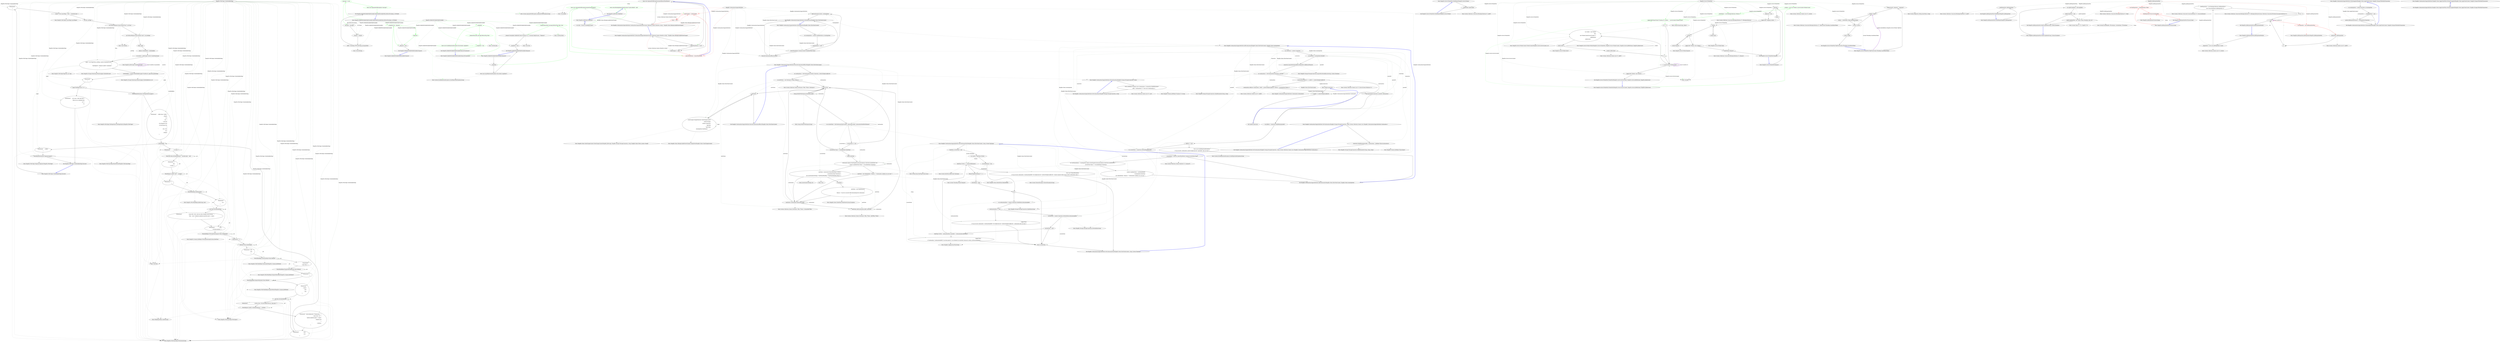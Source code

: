 digraph  {
n63 [label="HangFire.Web.Pages.ScheduledJobsPage", span=""];
n0 [label="Entry HangFire.Web.Pages.ScheduledJobsPage.Execute()", span="47-47", cluster="HangFire.Web.Pages.ScheduledJobsPage.Execute()"];
n1 [label="WriteLiteral(''\r\n'')", span="51-51", cluster="HangFire.Web.Pages.ScheduledJobsPage.Execute()"];
n2 [label="Layout = new LayoutPage { Title = ''Scheduled Jobs'' }", span="62-62", cluster="HangFire.Web.Pages.ScheduledJobsPage.Execute()"];
n45 [label="Entry HangFire.Web.RazorPage.WriteLiteral(string)", span="69-69", cluster="HangFire.Web.RazorPage.WriteLiteral(string)"];
n3 [label="int from, perPage", span="64-64", cluster="HangFire.Web.Pages.ScheduledJobsPage.Execute()"];
n46 [label="Entry HangFire.Web.Pages.LayoutPage.LayoutPage()", span="4-4", cluster="HangFire.Web.Pages.LayoutPage.LayoutPage()"];
n4 [label="int.TryParse(Request.QueryString[''from''], out from)", span="66-66", cluster="HangFire.Web.Pages.ScheduledJobsPage.Execute()"];
n5 [label="int.TryParse(Request.QueryString[''count''], out perPage)", span="67-67", cluster="HangFire.Web.Pages.ScheduledJobsPage.Execute()"];
n47 [label="Entry Unk.TryParse", span="", cluster="Unk.TryParse"];
n9 [label="pager = new Pager(from, perPage, monitor.ScheduledCount())\r\n        {\r\n            BasePageUrl = Request.LinkTo(''/scheduled'')\r\n        }", span="74-77", cluster="HangFire.Web.Pages.ScheduledJobsPage.Execute()"];
n6 [label="Pager pager", span="69-69", cluster="HangFire.Web.Pages.ScheduledJobsPage.Execute()"];
n7 [label="JobList<ScheduleDto> scheduledJobs", span="70-70", cluster="HangFire.Web.Pages.ScheduledJobsPage.Execute()"];
n8 [label="var monitor = JobStorage.Current.CreateMonitoring()", span="72-72", cluster="HangFire.Web.Pages.ScheduledJobsPage.Execute()"];
n48 [label="Entry HangFire.JobStorage.CreateMonitoring()", span="43-43", cluster="HangFire.JobStorage.CreateMonitoring()"];
n10 [label="scheduledJobs = monitor.ScheduledJobs(pager.FromRecord, pager.RecordsPerPage)", span="79-79", cluster="HangFire.Web.Pages.ScheduledJobsPage.Execute()"];
n49 [label="Entry HangFire.Web.Pager.Pager(int, int, long)", span="29-29", cluster="HangFire.Web.Pager.Pager(int, int, long)"];
n50 [label="Entry HangFire.Storage.Monitoring.IMonitoringApi.ScheduledCount()", span="28-28", cluster="HangFire.Storage.Monitoring.IMonitoringApi.ScheduledCount()"];
n51 [label="Entry HttpRequestBase.LinkTo(string)", span="24-24", cluster="HttpRequestBase.LinkTo(string)"];
n12 [label="pager.TotalPageCount == 0", span="91-91", cluster="HangFire.Web.Pages.ScheduledJobsPage.Execute()"];
n14 [label="Write(RenderPartial(new PerPageSelector(pager)))", span="112-112", cluster="HangFire.Web.Pages.ScheduledJobsPage.Execute()"];
n43 [label="Write(RenderPartial(new Paginator(pager)))", span="295-295", cluster="HangFire.Web.Pages.ScheduledJobsPage.Execute()"];
n11 [label="WriteLiteral(''\r\n'')", span="86-86", cluster="HangFire.Web.Pages.ScheduledJobsPage.Execute()"];
n52 [label="Entry HangFire.Storage.Monitoring.IMonitoringApi.ScheduledJobs(int, int)", span="24-24", cluster="HangFire.Storage.Monitoring.IMonitoringApi.ScheduledJobs(int, int)"];
n16 [label=scheduledJobs, span="132-132", cluster="HangFire.Web.Pages.ScheduledJobsPage.Execute()"];
n13 [label="WriteLiteral(''    <div class=\''alert alert-info\''>\r\n        There are no scheduled jobs.\r\n    </d'' +\r\n''iv>\r\n'')", span="97-98", cluster="HangFire.Web.Pages.ScheduledJobsPage.Execute()"];
n15 [label="WriteLiteral(''    <table class=\''table\''>\r\n        <thead>\r\n            <tr>\r\n                <th'' +\r\n''>Id</th>\r\n                <th>Enqueue</th>\r\n                <th>Job type</th>\r\n '' +\r\n''               <th></th>\r\n            </tr>\r\n        </thead>\r\n'')", span="125-127", cluster="HangFire.Web.Pages.ScheduledJobsPage.Execute()"];
n53 [label="Entry HangFire.Web.Pages.PerPageSelector.PerPageSelector(HangFire.Web.Pager)", span="6-6", cluster="HangFire.Web.Pages.PerPageSelector.PerPageSelector(HangFire.Web.Pager)"];
n54 [label="Entry HangFire.Web.RazorPage.RenderPartial(HangFire.Web.RazorPage)", span="89-89", cluster="HangFire.Web.RazorPage.RenderPartial(HangFire.Web.RazorPage)"];
n55 [label="Entry Unk.Write", span="", cluster="Unk.Write"];
n17 [label="WriteLiteral(''            <tr class=\'''')", span="138-138", cluster="HangFire.Web.Pages.ScheduledJobsPage.Execute()"];
n42 [label="WriteLiteral(''    </table>\r\n'')", span="283-283", cluster="HangFire.Web.Pages.ScheduledJobsPage.Execute()"];
n18 [label="Write(!job.Value.InScheduledState ? ''obsolete-data'' : null)", span="143-143", cluster="HangFire.Web.Pages.ScheduledJobsPage.Execute()"];
n19 [label="WriteLiteral(''\''>\r\n                <td>\r\n                    <a href=\'''')", span="148-148", cluster="HangFire.Web.Pages.ScheduledJobsPage.Execute()"];
n56 [label="Entry HangFire.Web.RazorPage.Write(object)", span="76-76", cluster="HangFire.Web.RazorPage.Write(object)"];
n20 [label="Write(Request.LinkTo(''/job/'' + job.Key))", span="153-153", cluster="HangFire.Web.Pages.ScheduledJobsPage.Execute()"];
n21 [label="WriteLiteral(''\''>\r\n                        '')", span="158-158", cluster="HangFire.Web.Pages.ScheduledJobsPage.Execute()"];
n22 [label="Write(HtmlHelper.JobId(job.Key))", span="163-163", cluster="HangFire.Web.Pages.ScheduledJobsPage.Execute()"];
n23 [label="WriteLiteral(''\r\n                    </a>\r\n'')", span="168-168", cluster="HangFire.Web.Pages.ScheduledJobsPage.Execute()"];
n57 [label="Entry HangFire.Web.HtmlHelper.JobId(string, bool)", span="55-55", cluster="HangFire.Web.HtmlHelper.JobId(string, bool)"];
n24 [label="!job.Value.InScheduledState", span="173-173", cluster="HangFire.Web.Pages.ScheduledJobsPage.Execute()"];
n25 [label="WriteLiteral(''                        <span title=\''Job\'s state has been changed while fetching '' +\r\n''data.\'' class=\''glyphicon glyphicon-question-sign\''></span>\r\n'')", span="179-180", cluster="HangFire.Web.Pages.ScheduledJobsPage.Execute()"];
n26 [label="WriteLiteral(''                </td>\r\n                <td data-moment=\'''')", span="190-190", cluster="HangFire.Web.Pages.ScheduledJobsPage.Execute()"];
n27 [label="Write(JobHelper.ToStringTimestamp(job.Value.ScheduledAt))", span="195-195", cluster="HangFire.Web.Pages.ScheduledJobsPage.Execute()"];
n28 [label="WriteLiteral(''\''>'')", span="200-200", cluster="HangFire.Web.Pages.ScheduledJobsPage.Execute()"];
n58 [label="Entry HangFire.Common.JobHelper.ToStringTimestamp(System.DateTime)", span="46-46", cluster="HangFire.Common.JobHelper.ToStringTimestamp(System.DateTime)"];
n29 [label="Write(job.Value.ScheduledAt)", span="205-205", cluster="HangFire.Web.Pages.ScheduledJobsPage.Execute()"];
n30 [label="WriteLiteral(''</td>\r\n                <td>\r\n                    '')", span="210-210", cluster="HangFire.Web.Pages.ScheduledJobsPage.Execute()"];
n31 [label="Write(HtmlHelper.QueueLabel(job.Value.Method))", span="215-215", cluster="HangFire.Web.Pages.ScheduledJobsPage.Execute()"];
n32 [label="WriteLiteral(''\r\n                    <span title=\'''')", span="220-220", cluster="HangFire.Web.Pages.ScheduledJobsPage.Execute()"];
n59 [label="Entry HangFire.Web.HtmlHelper.QueueLabel(HangFire.Common.JobMethod)", span="90-90", cluster="HangFire.Web.HtmlHelper.QueueLabel(HangFire.Common.JobMethod)"];
n33 [label="Write(HtmlHelper.DisplayMethodHint(job.Value.Method))", span="225-225", cluster="HangFire.Web.Pages.ScheduledJobsPage.Execute()"];
n34 [label="WriteLiteral(''\''>\r\n                        '')", span="230-230", cluster="HangFire.Web.Pages.ScheduledJobsPage.Execute()"];
n60 [label="Entry HangFire.Web.HtmlHelper.DisplayMethodHint(HangFire.Common.JobMethod)", span="45-45", cluster="HangFire.Web.HtmlHelper.DisplayMethodHint(HangFire.Common.JobMethod)"];
n35 [label="Write(HtmlHelper.DisplayMethod(job.Value.Method))", span="235-235", cluster="HangFire.Web.Pages.ScheduledJobsPage.Execute()"];
n36 [label="WriteLiteral(''\r\n                    </span>\r\n                </td>\r\n                <td>\r\n'')", span="240-240", cluster="HangFire.Web.Pages.ScheduledJobsPage.Execute()"];
n61 [label="Entry HangFire.Web.HtmlHelper.DisplayMethod(HangFire.Common.JobMethod)", span="34-34", cluster="HangFire.Web.HtmlHelper.DisplayMethod(HangFire.Common.JobMethod)"];
n37 [label="job.Value.InScheduledState", span="245-245", cluster="HangFire.Web.Pages.ScheduledJobsPage.Execute()"];
n38 [label="WriteLiteral(''                        <button class=\''btn btn-default btn-sm\'' data-ajax=\'''')", span="251-251", cluster="HangFire.Web.Pages.ScheduledJobsPage.Execute()"];
n41 [label="WriteLiteral(''                </td>\r\n            </tr>\r\n'')", span="273-273", cluster="HangFire.Web.Pages.ScheduledJobsPage.Execute()"];
n39 [label="Write(Request.LinkTo(''/schedule/enqueue/'' + job.Key))", span="256-256", cluster="HangFire.Web.Pages.ScheduledJobsPage.Execute()"];
n40 [label="WriteLiteral(''\'' data-loading-text=\''Enqueueing...\''>\r\n                            <span class=\''gl'' +\r\n''yphicon glyphicon-play\''></span>\r\n                            Enqueue now\r\n      '' +\r\n''                  </button>\r\n'')", span="261-263", cluster="HangFire.Web.Pages.ScheduledJobsPage.Execute()"];
n44 [label="Exit HangFire.Web.Pages.ScheduledJobsPage.Execute()", span="47-47", cluster="HangFire.Web.Pages.ScheduledJobsPage.Execute()"];
n62 [label="Entry HangFire.Web.Pages.Paginator.Paginator(HangFire.Web.Pager)", span="6-6", cluster="HangFire.Web.Pages.Paginator.Paginator(HangFire.Web.Pager)"];
d1 [label="message == null", span="17-17", cluster="HangFire.RabbitMQ.RabbitMqFetchedJob.RabbitMqFetchedJob(BasicDeliverEventArgs, ref IModel)", color=green, community=0];
d0 [label="Entry HangFire.RabbitMQ.RabbitMqFetchedJob.RabbitMqFetchedJob(BasicDeliverEventArgs, ref IModel)", span="15-15", cluster="HangFire.RabbitMQ.RabbitMqFetchedJob.RabbitMqFetchedJob(BasicDeliverEventArgs, ref IModel)"];
d2 [label="throw new ArgumentNullException(''message'');", span="17-17", cluster="HangFire.RabbitMQ.RabbitMqFetchedJob.RabbitMqFetchedJob(BasicDeliverEventArgs, ref IModel)", color=green, community=0];
d3 [label="_message = message", span="19-19", cluster="HangFire.RabbitMQ.RabbitMqFetchedJob.RabbitMqFetchedJob(BasicDeliverEventArgs, ref IModel)"];
d6 [label="Exit HangFire.RabbitMQ.RabbitMqFetchedJob.RabbitMqFetchedJob(BasicDeliverEventArgs, ref IModel)", span="15-15", cluster="HangFire.RabbitMQ.RabbitMqFetchedJob.RabbitMqFetchedJob(BasicDeliverEventArgs, ref IModel)"];
d7 [label="Entry System.ArgumentNullException.ArgumentNullException(string)", span="0-0", cluster="System.ArgumentNullException.ArgumentNullException(string)"];
d10 [label=_completed, span="29-29", cluster="HangFire.RabbitMQ.RabbitMqFetchedJob.RemoveFromQueue()", color=green, community=0];
d31 [label="HangFire.RabbitMQ.RabbitMqFetchedJob", span=""];
d9 [label="Entry HangFire.RabbitMQ.RabbitMqFetchedJob.RemoveFromQueue()", span="27-27", cluster="HangFire.RabbitMQ.RabbitMqFetchedJob.RemoveFromQueue()"];
d11 [label="throw new InvalidOperationException(''Job already completed'');", span="29-29", cluster="HangFire.RabbitMQ.RabbitMqFetchedJob.RemoveFromQueue()", color=green, community=0];
d12 [label="_channel.BasicAck(_message.DeliveryTag, false)", span="30-30", cluster="HangFire.RabbitMQ.RabbitMqFetchedJob.RemoveFromQueue()", color=green, community=0];
d14 [label="Exit HangFire.RabbitMQ.RabbitMqFetchedJob.RemoveFromQueue()", span="27-27", cluster="HangFire.RabbitMQ.RabbitMqFetchedJob.RemoveFromQueue()"];
d15 [label="Entry System.InvalidOperationException.InvalidOperationException(string)", span="0-0", cluster="System.InvalidOperationException.InvalidOperationException(string)"];
d13 [label="_completed = true", span="31-31", cluster="HangFire.RabbitMQ.RabbitMqFetchedJob.RemoveFromQueue()", color=green, community=0];
d16 [label="Entry Unk.BasicAck", span="", cluster="Unk.BasicAck"];
d20 [label="_channel.BasicNack(_message.DeliveryTag, false, true)", span="37-37", cluster="HangFire.RabbitMQ.RabbitMqFetchedJob.Requeue()", color=green, community=0];
d18 [label=_completed, span="36-36", cluster="HangFire.RabbitMQ.RabbitMqFetchedJob.Requeue()"];
d21 [label="_channel.Close(global::RabbitMQ.Client.Framing.v0_9_1.Constants.ReplySuccess, ''Requeue'')", span="38-38", cluster="HangFire.RabbitMQ.RabbitMqFetchedJob.Requeue()"];
d24 [label="Entry Unk.BasicNack", span="", cluster="Unk.BasicNack"];
d27 [label="!_completed && !_disposed", span="45-45", cluster="HangFire.RabbitMQ.RabbitMqFetchedJob.Dispose()", color=green, community=0];
d26 [label="Entry HangFire.RabbitMQ.RabbitMqFetchedJob.Dispose()", span="43-43", cluster="HangFire.RabbitMQ.RabbitMqFetchedJob.Dispose()"];
d28 [label="Requeue()", span="47-47", cluster="HangFire.RabbitMQ.RabbitMqFetchedJob.Dispose()", color=green, community=0];
d29 [label="_disposed = true", span="50-50", cluster="HangFire.RabbitMQ.RabbitMqFetchedJob.Dispose()"];
d17 [label="Entry HangFire.RabbitMQ.RabbitMqFetchedJob.Requeue()", span="34-34", cluster="HangFire.RabbitMQ.RabbitMqFetchedJob.Requeue()"];
d4 [label="_channel = channel", span="20-20", cluster="HangFire.RabbitMQ.RabbitMqFetchedJob.RabbitMqFetchedJob(BasicDeliverEventArgs, ref IModel)"];
d5 [label="JobId = Encoding.UTF8.GetString(_message.Body)", span="22-22", cluster="HangFire.RabbitMQ.RabbitMqFetchedJob.RabbitMqFetchedJob(BasicDeliverEventArgs, ref IModel)"];
d22 [label="_completed = true", span="40-40", cluster="HangFire.RabbitMQ.RabbitMqFetchedJob.Requeue()"];
d19 [label="throw new InvalidOperationException(''Job already completed'');", span="36-36", cluster="HangFire.RabbitMQ.RabbitMqFetchedJob.Requeue()"];
d25 [label="Entry Unk.Close", span="", cluster="Unk.Close"];
d30 [label="Exit HangFire.RabbitMQ.RabbitMqFetchedJob.Dispose()", span="43-43", cluster="HangFire.RabbitMQ.RabbitMqFetchedJob.Dispose()"];
d23 [label="Exit HangFire.RabbitMQ.RabbitMqFetchedJob.Requeue()", span="34-34", cluster="HangFire.RabbitMQ.RabbitMqFetchedJob.Requeue()"];
d8 [label="Entry Unk.GetString", span="", cluster="Unk.GetString"];
m0_44 [label="Entry HangFire.Server.WorkerPool.NotifyReady(HangFire.Server.Worker)", span="79-79", cluster="HangFire.Server.WorkerPool.NotifyReady(HangFire.Server.Worker)", file="JobDispatcher.cs"];
m0_45 [label="_freeWorkers.Add(worker)", span="81-81", cluster="HangFire.Server.WorkerPool.NotifyReady(HangFire.Server.Worker)", file="JobDispatcher.cs"];
m0_46 [label="Exit HangFire.Server.WorkerPool.NotifyReady(HangFire.Server.Worker)", span="79-79", cluster="HangFire.Server.WorkerPool.NotifyReady(HangFire.Server.Worker)", file="JobDispatcher.cs"];
m0_12 [label="Entry System.Collections.Generic.List<T>.List(int)", span="0-0", cluster="System.Collections.Generic.List<T>.List(int)", file="JobDispatcher.cs"];
m0_19 [label="Entry System.Collections.Generic.List<T>.Add(T)", span="0-0", cluster="System.Collections.Generic.List<T>.Add(T)", file="JobDispatcher.cs"];
m0_16 [label="Entry HangFire.Server.Worker.Worker(HangFire.Server.WorkerPool, HangFire.Server.WorkerContext, HangFire.Server.JobPerformer, HangFire.JobActivator)", span="36-36", cluster="HangFire.Server.Worker.Worker(HangFire.Server.WorkerPool, HangFire.Server.WorkerContext, HangFire.Server.JobPerformer, HangFire.JobActivator)", file="JobDispatcher.cs"];
m0_47 [label="Entry System.Collections.Concurrent.BlockingCollection<T>.Add(T)", span="0-0", cluster="System.Collections.Concurrent.BlockingCollection<T>.Add(T)", file="JobDispatcher.cs"];
m0_41 [label="Entry HangFire.Server.Worker.Stop()", span="68-68", cluster="HangFire.Server.Worker.Stop()", file="JobDispatcher.cs"];
m0_28 [label="Entry System.Collections.Concurrent.BlockingCollection<T>.Take(System.Threading.CancellationToken)", span="0-0", cluster="System.Collections.Concurrent.BlockingCollection<T>.Take(System.Threading.CancellationToken)", file="JobDispatcher.cs"];
m0_13 [label="Entry System.Collections.Concurrent.BlockingCollection<T>.BlockingCollection()", span="0-0", cluster="System.Collections.Concurrent.BlockingCollection<T>.BlockingCollection()", file="JobDispatcher.cs"];
m0_43 [label="Entry System.Collections.Concurrent.BlockingCollection<T>.Dispose()", span="0-0", cluster="System.Collections.Concurrent.BlockingCollection<T>.Dispose()", file="JobDispatcher.cs"];
m0_17 [label="Entry HangFire.Server.WorkerContext.WorkerContext(HangFire.Server.ServerContext, int)", span="13-13", cluster="HangFire.Server.WorkerContext.WorkerContext(HangFire.Server.ServerContext, int)", file="JobDispatcher.cs"];
m0_0 [label="Entry HangFire.Server.WorkerPool.WorkerPool(HangFire.Server.ServerContext, HangFire.Server.JobPerformer, HangFire.JobActivator)", span="18-18", cluster="HangFire.Server.WorkerPool.WorkerPool(HangFire.Server.ServerContext, HangFire.Server.JobPerformer, HangFire.JobActivator)", file="JobDispatcher.cs"];
m0_1 [label="_workers = new List<Worker>(serverContext.WorkersCount)", span="23-23", cluster="HangFire.Server.WorkerPool.WorkerPool(HangFire.Server.ServerContext, HangFire.Server.JobPerformer, HangFire.JobActivator)", color=green, community=0, file="JobDispatcher.cs"];
m0_2 [label="_freeWorkers = new BlockingCollection<Worker>()", span="24-24", cluster="HangFire.Server.WorkerPool.WorkerPool(HangFire.Server.ServerContext, HangFire.Server.JobPerformer, HangFire.JobActivator)", color=green, community=0, file="JobDispatcher.cs"];
m0_3 [label="_logger.Info(String.Format(''Starting {0} workers...'', serverContext.WorkersCount))", span="26-26", cluster="HangFire.Server.WorkerPool.WorkerPool(HangFire.Server.ServerContext, HangFire.Server.JobPerformer, HangFire.JobActivator)", color=green, community=0, file="JobDispatcher.cs"];
m0_4 [label="var i = 0", span="28-28", cluster="HangFire.Server.WorkerPool.WorkerPool(HangFire.Server.ServerContext, HangFire.Server.JobPerformer, HangFire.JobActivator)", file="JobDispatcher.cs"];
m0_6 [label="var worker = new Worker(\r\n                    this,\r\n                    new WorkerContext(serverContext, i),\r\n                    jobPerformer,\r\n                    jobActivator)", span="30-34", cluster="HangFire.Server.WorkerPool.WorkerPool(HangFire.Server.ServerContext, HangFire.Server.JobPerformer, HangFire.JobActivator)", file="JobDispatcher.cs"];
m0_8 [label="_workers.Add(worker)", span="37-37", cluster="HangFire.Server.WorkerPool.WorkerPool(HangFire.Server.ServerContext, HangFire.Server.JobPerformer, HangFire.JobActivator)", file="JobDispatcher.cs"];
m0_10 [label="_logger.Info(''Workers were started.'')", span="40-40", cluster="HangFire.Server.WorkerPool.WorkerPool(HangFire.Server.ServerContext, HangFire.Server.JobPerformer, HangFire.JobActivator)", file="JobDispatcher.cs"];
m0_5 [label="i < serverContext.WorkersCount", span="28-28", cluster="HangFire.Server.WorkerPool.WorkerPool(HangFire.Server.ServerContext, HangFire.Server.JobPerformer, HangFire.JobActivator)", file="JobDispatcher.cs"];
m0_9 [label="i++", span="28-28", cluster="HangFire.Server.WorkerPool.WorkerPool(HangFire.Server.ServerContext, HangFire.Server.JobPerformer, HangFire.JobActivator)", file="JobDispatcher.cs"];
m0_7 [label="worker.Start()", span="36-36", cluster="HangFire.Server.WorkerPool.WorkerPool(HangFire.Server.ServerContext, HangFire.Server.JobPerformer, HangFire.JobActivator)", file="JobDispatcher.cs"];
m0_11 [label="Exit HangFire.Server.WorkerPool.WorkerPool(HangFire.Server.ServerContext, HangFire.Server.JobPerformer, HangFire.JobActivator)", span="18-18", cluster="HangFire.Server.WorkerPool.WorkerPool(HangFire.Server.ServerContext, HangFire.Server.JobPerformer, HangFire.JobActivator)", file="JobDispatcher.cs"];
m0_20 [label="Entry HangFire.Server.WorkerPool.TakeFree(System.Threading.CancellationToken)", span="43-43", cluster="HangFire.Server.WorkerPool.TakeFree(System.Threading.CancellationToken)", file="JobDispatcher.cs"];
m0_21 [label="Debug.Assert(!_disposed, ''!_disposed'')", span="45-45", cluster="HangFire.Server.WorkerPool.TakeFree(System.Threading.CancellationToken)", file="JobDispatcher.cs"];
m0_23 [label="worker = _freeWorkers.Take(cancellationToken)", span="50-50", cluster="HangFire.Server.WorkerPool.TakeFree(System.Threading.CancellationToken)", file="JobDispatcher.cs"];
m0_22 [label="Worker worker", span="47-47", cluster="HangFire.Server.WorkerPool.TakeFree(System.Threading.CancellationToken)", file="JobDispatcher.cs"];
m0_24 [label="worker.Crashed", span="52-52", cluster="HangFire.Server.WorkerPool.TakeFree(System.Threading.CancellationToken)", file="JobDispatcher.cs"];
m0_25 [label="return worker;", span="54-54", cluster="HangFire.Server.WorkerPool.TakeFree(System.Threading.CancellationToken)", file="JobDispatcher.cs"];
m0_26 [label="Exit HangFire.Server.WorkerPool.TakeFree(System.Threading.CancellationToken)", span="43-43", cluster="HangFire.Server.WorkerPool.TakeFree(System.Threading.CancellationToken)", file="JobDispatcher.cs"];
m0_27 [label="Entry System.Diagnostics.Debug.Assert(bool, string)", span="0-0", cluster="System.Diagnostics.Debug.Assert(bool, string)", file="JobDispatcher.cs"];
m0_42 [label="Entry HangFire.Server.Worker.Dispose()", span="108-108", cluster="HangFire.Server.Worker.Dispose()", file="JobDispatcher.cs"];
m0_14 [label="Entry string.Format(string, object)", span="0-0", cluster="string.Format(string, object)", file="JobDispatcher.cs"];
m0_29 [label="Entry HangFire.Server.WorkerPool.Dispose()", span="57-57", cluster="HangFire.Server.WorkerPool.Dispose()", file="JobDispatcher.cs"];
m0_30 [label=_disposed, span="59-59", cluster="HangFire.Server.WorkerPool.Dispose()", file="JobDispatcher.cs"];
m0_32 [label="_disposed = true", span="62-62", cluster="HangFire.Server.WorkerPool.Dispose()", file="JobDispatcher.cs"];
m0_33 [label="_logger.Info(''Stopping workers...'')", span="64-64", cluster="HangFire.Server.WorkerPool.Dispose()", file="JobDispatcher.cs"];
m0_34 [label=_workers, span="65-65", cluster="HangFire.Server.WorkerPool.Dispose()", file="JobDispatcher.cs"];
m0_36 [label=_workers, span="70-70", cluster="HangFire.Server.WorkerPool.Dispose()", file="JobDispatcher.cs"];
m0_38 [label="_logger.Info(''Workers were stopped.'')", span="74-74", cluster="HangFire.Server.WorkerPool.Dispose()", file="JobDispatcher.cs"];
m0_39 [label="_freeWorkers.Dispose()", span="76-76", cluster="HangFire.Server.WorkerPool.Dispose()", file="JobDispatcher.cs"];
m0_31 [label="return;", span="60-60", cluster="HangFire.Server.WorkerPool.Dispose()", file="JobDispatcher.cs"];
m0_35 [label="worker.Stop()", span="67-67", cluster="HangFire.Server.WorkerPool.Dispose()", file="JobDispatcher.cs"];
m0_37 [label="worker.Dispose()", span="72-72", cluster="HangFire.Server.WorkerPool.Dispose()", file="JobDispatcher.cs"];
m0_40 [label="Exit HangFire.Server.WorkerPool.Dispose()", span="57-57", cluster="HangFire.Server.WorkerPool.Dispose()", file="JobDispatcher.cs"];
m0_18 [label="Entry HangFire.Server.Worker.Start()", span="55-55", cluster="HangFire.Server.Worker.Start()", file="JobDispatcher.cs"];
m0_15 [label="Entry Unk.Info", span="", cluster="Unk.Info", file="JobDispatcher.cs"];
m0_48 [label="HangFire.Server.WorkerPool", span="", file="JobDispatcher.cs"];
m1_11 [label="Entry System.Collections.Concurrent.ConcurrentQueue<T>.ConcurrentQueue()", span="0-0", cluster="System.Collections.Concurrent.ConcurrentQueue<T>.ConcurrentQueue()", file="JobDispatcherPool.cs"];
m1_20 [label="Entry HangFire.JobDispatcherPool.NotifyReady(HangFire.JobDispatcher)", span="32-32", cluster="HangFire.JobDispatcherPool.NotifyReady(HangFire.JobDispatcher)", file="JobDispatcherPool.cs"];
m1_21 [label="_freeDispatchers.Add(dispatcher)", span="34-34", cluster="HangFire.JobDispatcherPool.NotifyReady(HangFire.JobDispatcher)", file="JobDispatcherPool.cs"];
m1_22 [label="Exit HangFire.JobDispatcherPool.NotifyReady(HangFire.JobDispatcher)", span="32-32", cluster="HangFire.JobDispatcherPool.NotifyReady(HangFire.JobDispatcher)", file="JobDispatcherPool.cs"];
m1_12 [label="Entry HangFire.JobDispatcher.JobDispatcher(HangFire.JobDispatcherPool)", span="18-18", cluster="HangFire.JobDispatcher.JobDispatcher(HangFire.JobDispatcherPool)", file="JobDispatcherPool.cs"];
m1_24 [label="Entry HangFire.JobDispatcherPool.NotifyCompleted(string, System.Exception)", span="37-37", cluster="HangFire.JobDispatcherPool.NotifyCompleted(string, System.Exception)", file="JobDispatcherPool.cs"];
m1_25 [label="var onJobCompleted = JobCompleted", span="39-39", cluster="HangFire.JobDispatcherPool.NotifyCompleted(string, System.Exception)", file="JobDispatcherPool.cs"];
m1_27 [label="onJobCompleted(this, new Tuple<string, Exception>(job, ex))", span="42-42", cluster="HangFire.JobDispatcherPool.NotifyCompleted(string, System.Exception)", file="JobDispatcherPool.cs"];
m1_26 [label="onJobCompleted != null", span="40-40", cluster="HangFire.JobDispatcherPool.NotifyCompleted(string, System.Exception)", file="JobDispatcherPool.cs"];
m1_28 [label="Exit HangFire.JobDispatcherPool.NotifyCompleted(string, System.Exception)", span="37-37", cluster="HangFire.JobDispatcherPool.NotifyCompleted(string, System.Exception)", file="JobDispatcherPool.cs"];
m1_9 [label="Entry System.Collections.Generic.List<T>.List(int)", span="0-0", cluster="System.Collections.Generic.List<T>.List(int)", file="JobDispatcherPool.cs"];
m1_29 [label="Entry System.Tuple<T1, T2>.Tuple(T1, T2)", span="0-0", cluster="System.Tuple<T1, T2>.Tuple(T1, T2)", file="JobDispatcherPool.cs"];
m1_13 [label="Entry System.Collections.Generic.List<T>.Add(T)", span="0-0", cluster="System.Collections.Generic.List<T>.Add(T)", file="JobDispatcherPool.cs"];
m1_14 [label="Entry HangFire.JobDispatcherPool.Process(string)", span="26-26", cluster="HangFire.JobDispatcherPool.Process(string)", file="JobDispatcherPool.cs"];
m1_15 [label="var freeDispatcher = _freeDispatchers.Take()", span="28-28", cluster="HangFire.JobDispatcherPool.Process(string)", color=red, community=0, file="JobDispatcherPool.cs"];
m1_16 [label="freeDispatcher.Process(serializedJob)", span="29-29", cluster="HangFire.JobDispatcherPool.Process(string)", color=red, community=0, file="JobDispatcherPool.cs"];
m1_17 [label="Exit HangFire.JobDispatcherPool.Process(string)", span="26-26", cluster="HangFire.JobDispatcherPool.Process(string)", file="JobDispatcherPool.cs"];
m1_30 [label="Entry System.EventHandler<TEventArgs>.Invoke(object, TEventArgs)", span="0-0", cluster="System.EventHandler<TEventArgs>.Invoke(object, TEventArgs)", file="JobDispatcherPool.cs"];
m1_0 [label="Entry HangFire.JobDispatcherPool.JobDispatcherPool(int)", span="11-11", cluster="HangFire.JobDispatcherPool.JobDispatcherPool(int)", file="JobDispatcherPool.cs"];
m1_1 [label="_dispatchers = new List<JobDispatcher>(count)", span="13-13", cluster="HangFire.JobDispatcherPool.JobDispatcherPool(int)", file="JobDispatcherPool.cs"];
m1_4 [label="i < count", span="17-17", cluster="HangFire.JobDispatcherPool.JobDispatcherPool(int)", file="JobDispatcherPool.cs"];
m1_2 [label="_freeDispatchers = new BlockingCollection<JobDispatcher>(\r\n                new ConcurrentQueue<JobDispatcher>())", span="14-15", cluster="HangFire.JobDispatcherPool.JobDispatcherPool(int)", file="JobDispatcherPool.cs"];
m1_3 [label="var i = 0", span="17-17", cluster="HangFire.JobDispatcherPool.JobDispatcherPool(int)", file="JobDispatcherPool.cs"];
m1_7 [label="i++", span="17-17", cluster="HangFire.JobDispatcherPool.JobDispatcherPool(int)", file="JobDispatcherPool.cs"];
m1_5 [label="var dispatcher = new JobDispatcher(this)", span="19-19", cluster="HangFire.JobDispatcherPool.JobDispatcherPool(int)", color=red, community=0, file="JobDispatcherPool.cs"];
m1_6 [label="_dispatchers.Add(dispatcher)", span="20-20", cluster="HangFire.JobDispatcherPool.JobDispatcherPool(int)", file="JobDispatcherPool.cs"];
m1_8 [label="Exit HangFire.JobDispatcherPool.JobDispatcherPool(int)", span="11-11", cluster="HangFire.JobDispatcherPool.JobDispatcherPool(int)", file="JobDispatcherPool.cs"];
m1_23 [label="Entry System.Collections.Concurrent.BlockingCollection<T>.Add(T)", span="0-0", cluster="System.Collections.Concurrent.BlockingCollection<T>.Add(T)", file="JobDispatcherPool.cs"];
m1_19 [label="Entry HangFire.JobDispatcher.Process(string)", span="26-26", cluster="HangFire.JobDispatcher.Process(string)", file="JobDispatcherPool.cs"];
m1_10 [label="Entry System.Collections.Concurrent.BlockingCollection<T>.BlockingCollection(System.Collections.Concurrent.IProducerConsumerCollection<T>)", span="0-0", cluster="System.Collections.Concurrent.BlockingCollection<T>.BlockingCollection(System.Collections.Concurrent.IProducerConsumerCollection<T>)", file="JobDispatcherPool.cs"];
m1_18 [label="Entry System.Collections.Concurrent.BlockingCollection<T>.Take()", span="0-0", cluster="System.Collections.Concurrent.BlockingCollection<T>.Take()", file="JobDispatcherPool.cs"];
m1_31 [label="HangFire.JobDispatcherPool", span="", file="JobDispatcherPool.cs"];
m2_53 [label="Entry Hangfire.Storage.IStorageConnection.GetStateData(string)", span="45-45", cluster="Hangfire.Storage.IStorageConnection.GetStateData(string)", file="JobFetcher.cs"];
m2_82 [label="Entry Hangfire.States.FailedState.FailedState(System.Exception)", span="75-75", cluster="Hangfire.States.FailedState.FailedState(System.Exception)", file="JobFetcher.cs"];
m2_0 [label="Entry HangFire.JobFetcher.TakeNext()", span="6-6", cluster="HangFire.JobFetcher.TakeNext()", file="JobFetcher.cs"];
m2_1 [label="var redis = Factory.CreateRedisClient()", span="9-9", cluster="HangFire.JobFetcher.TakeNext()", file="JobFetcher.cs"];
m2_84 [label="Entry System.Collections.Generic.Dictionary<TKey, TValue>.Add(TKey, TValue)", span="0-0", cluster="System.Collections.Generic.Dictionary<TKey, TValue>.Add(TKey, TValue)", file="JobFetcher.cs"];
m2_116 [label="Entry System.Collections.Generic.List<T>.List()", span="0-0", cluster="System.Collections.Generic.List<T>.List()", file="JobFetcher.cs"];
m2_10 [label="_stateChanger = stateChanger", span="57-57", cluster="Hangfire.ContinuationsSupportAttribute.ContinuationsSupportAttribute(System.Collections.Generic.HashSet<string>, Hangfire.States.IBackgroundJobStateChanger)", file="JobFetcher.cs", color=red, community=0];
m2_85 [label="Entry Hangfire.States.StateChangeContext.StateChangeContext(Hangfire.JobStorage, Hangfire.Storage.IStorageConnection, string, Hangfire.States.IState, params string[])", span="35-35", cluster="Hangfire.States.StateChangeContext.StateChangeContext(Hangfire.JobStorage, Hangfire.Storage.IStorageConnection, string, Hangfire.States.IState, params string[])", file="JobFetcher.cs"];
m2_78 [label="Entry string.IsNullOrWhiteSpace(string)", span="0-0", cluster="string.IsNullOrWhiteSpace(string)", file="JobFetcher.cs"];
m2_4 [label="Entry Hangfire.ContinuationsSupportAttribute.ContinuationsSupportAttribute(System.Collections.Generic.HashSet<string>, Hangfire.States.IBackgroundJobStateChanger)", span="49-49", cluster="Hangfire.ContinuationsSupportAttribute.ContinuationsSupportAttribute(System.Collections.Generic.HashSet<string>, Hangfire.States.IBackgroundJobStateChanger)", file="JobFetcher.cs"];
m2_48 [label="Entry Hangfire.ContinuationsSupportAttribute.Continuation.Continuation()", span="266-266", cluster="Hangfire.ContinuationsSupportAttribute.Continuation.Continuation()", file="JobFetcher.cs"];
m2_80 [label="Entry JsonSerializerSettings.cstr", span="", cluster="JsonSerializerSettings.cstr", file="JobFetcher.cs"];
m2_45 [label="Entry Hangfire.Storage.IStorageConnection.AcquireDistributedJobLock(string, System.TimeSpan)", span="25-25", cluster="Hangfire.Storage.IStorageConnection.AcquireDistributedJobLock(string, System.TimeSpan)", file="JobFetcher.cs"];
m2_107 [label="Entry System.Threading.Thread.Sleep(int)", span="0-0", cluster="System.Threading.Thread.Sleep(int)", file="JobFetcher.cs"];
m2_50 [label="Entry Hangfire.ContinuationsSupportAttribute.SetContinuations(Hangfire.Storage.IStorageConnection, string, System.Collections.Generic.List<Hangfire.ContinuationsSupportAttribute.Continuation>)", span="250-250", cluster="Hangfire.ContinuationsSupportAttribute.SetContinuations(Hangfire.Storage.IStorageConnection, string, System.Collections.Generic.List<Hangfire.ContinuationsSupportAttribute.Continuation>)", file="JobFetcher.cs"];
m2_108 [label="connection.SetJobParameter(jobId, ''Continuations'', JobHelper.ToJson(continuations))", span="253-253", cluster="Hangfire.ContinuationsSupportAttribute.SetContinuations(Hangfire.Storage.IStorageConnection, string, System.Collections.Generic.List<Hangfire.ContinuationsSupportAttribute.Continuation>)", file="JobFetcher.cs"];
m2_109 [label="Exit Hangfire.ContinuationsSupportAttribute.SetContinuations(Hangfire.Storage.IStorageConnection, string, System.Collections.Generic.List<Hangfire.ContinuationsSupportAttribute.Continuation>)", span="250-250", cluster="Hangfire.ContinuationsSupportAttribute.SetContinuations(Hangfire.Storage.IStorageConnection, string, System.Collections.Generic.List<Hangfire.ContinuationsSupportAttribute.Continuation>)", file="JobFetcher.cs"];
m2_83 [label="Entry System.Collections.Generic.Dictionary<TKey, TValue>.ContainsKey(TKey)", span="0-0", cluster="System.Collections.Generic.Dictionary<TKey, TValue>.ContainsKey(TKey)", file="JobFetcher.cs"];
m2_111 [label="Entry Hangfire.Storage.IStorageConnection.SetJobParameter(string, string, string)", span="38-38", cluster="Hangfire.Storage.IStorageConnection.SetJobParameter(string, string, string)", file="JobFetcher.cs"];
m2_79 [label="Entry Hangfire.ContinuationsSupportAttribute.GetContinuaionState(Hangfire.States.ElectStateContext, string, System.TimeSpan)", span="205-205", cluster="Hangfire.ContinuationsSupportAttribute.GetContinuaionState(Hangfire.States.ElectStateContext, string, System.TimeSpan)", file="JobFetcher.cs"];
m2_87 [label="StateData currentState = null", span="207-207", cluster="Hangfire.ContinuationsSupportAttribute.GetContinuaionState(Hangfire.States.ElectStateContext, string, System.TimeSpan)", file="JobFetcher.cs"];
m2_91 [label="var continuationData = context.Connection.GetJobData(continuationJobId)", span="214-214", cluster="Hangfire.ContinuationsSupportAttribute.GetContinuaionState(Hangfire.States.ElectStateContext, string, System.TimeSpan)", file="JobFetcher.cs"];
m2_93 [label="Logger.Warn(\r\n                        $''Can not start continuation '{continuationJobId}' for background job '{context.BackgroundJob.Id}': continuation does not exist.'')", span="217-218", cluster="Hangfire.ContinuationsSupportAttribute.GetContinuaionState(Hangfire.States.ElectStateContext, string, System.TimeSpan)", file="JobFetcher.cs"];
m2_94 [label="currentState = context.Connection.GetStateData(continuationJobId)", span="223-223", cluster="Hangfire.ContinuationsSupportAttribute.GetContinuaionState(Hangfire.States.ElectStateContext, string, System.TimeSpan)", file="JobFetcher.cs"];
m2_97 [label="Logger.Warn(\r\n                        $''Continuation '{continuationJobId}' has been ignored: it was deemed to be aborted, because its state is still non-initialized.'')", span="231-232", cluster="Hangfire.ContinuationsSupportAttribute.GetContinuaionState(Hangfire.States.ElectStateContext, string, System.TimeSpan)", file="JobFetcher.cs"];
m2_98 [label="DateTime.UtcNow >= started.Add(timeout)", span="237-237", cluster="Hangfire.ContinuationsSupportAttribute.GetContinuaionState(Hangfire.States.ElectStateContext, string, System.TimeSpan)", file="JobFetcher.cs"];
m2_99 [label="throw new TimeoutException(\r\n                        $''Can not start continuation '{continuationJobId}' for background job '{context.BackgroundJob.Id}': timeout expired while trying to fetch continuation state.'');", span="239-240", cluster="Hangfire.ContinuationsSupportAttribute.GetContinuaionState(Hangfire.States.ElectStateContext, string, System.TimeSpan)", file="JobFetcher.cs"];
m2_88 [label="var started = DateTime.UtcNow", span="209-209", cluster="Hangfire.ContinuationsSupportAttribute.GetContinuaionState(Hangfire.States.ElectStateContext, string, System.TimeSpan)", file="JobFetcher.cs"];
m2_102 [label="return currentState;", span="247-247", cluster="Hangfire.ContinuationsSupportAttribute.GetContinuaionState(Hangfire.States.ElectStateContext, string, System.TimeSpan)", file="JobFetcher.cs"];
m2_89 [label="var firstAttempt = true", span="210-210", cluster="Hangfire.ContinuationsSupportAttribute.GetContinuaionState(Hangfire.States.ElectStateContext, string, System.TimeSpan)", file="JobFetcher.cs"];
m2_90 [label=true, span="212-212", cluster="Hangfire.ContinuationsSupportAttribute.GetContinuaionState(Hangfire.States.ElectStateContext, string, System.TimeSpan)", file="JobFetcher.cs"];
m2_100 [label="Thread.Sleep(firstAttempt ? 0 : 1)", span="243-243", cluster="Hangfire.ContinuationsSupportAttribute.GetContinuaionState(Hangfire.States.ElectStateContext, string, System.TimeSpan)", file="JobFetcher.cs"];
m2_92 [label="continuationData == null", span="215-215", cluster="Hangfire.ContinuationsSupportAttribute.GetContinuaionState(Hangfire.States.ElectStateContext, string, System.TimeSpan)", file="JobFetcher.cs"];
m2_96 [label="DateTime.UtcNow - continuationData.CreatedAt > ContinuationInvalidTimeout", span="229-229", cluster="Hangfire.ContinuationsSupportAttribute.GetContinuaionState(Hangfire.States.ElectStateContext, string, System.TimeSpan)", file="JobFetcher.cs"];
m2_95 [label="currentState != null", span="224-224", cluster="Hangfire.ContinuationsSupportAttribute.GetContinuaionState(Hangfire.States.ElectStateContext, string, System.TimeSpan)", file="JobFetcher.cs"];
m2_101 [label="firstAttempt = false", span="244-244", cluster="Hangfire.ContinuationsSupportAttribute.GetContinuaionState(Hangfire.States.ElectStateContext, string, System.TimeSpan)", file="JobFetcher.cs"];
m2_103 [label="Exit Hangfire.ContinuationsSupportAttribute.GetContinuaionState(Hangfire.States.ElectStateContext, string, System.TimeSpan)", span="205-205", cluster="Hangfire.ContinuationsSupportAttribute.GetContinuaionState(Hangfire.States.ElectStateContext, string, System.TimeSpan)", file="JobFetcher.cs"];
m2_81 [label="Entry Unk.>", span="", cluster="Unk.>", file="JobFetcher.cs"];
m2_6 [label="throw new ArgumentNullException(nameof(knownFinalStates));", span="53-53", cluster="Hangfire.ContinuationsSupportAttribute.ContinuationsSupportAttribute(System.Collections.Generic.HashSet<string>, Hangfire.States.IBackgroundJobStateChanger)", file="JobFetcher.cs"];
m2_8 [label="throw new ArgumentNullException(nameof(stateChanger));", span="54-54", cluster="Hangfire.ContinuationsSupportAttribute.ContinuationsSupportAttribute(System.Collections.Generic.HashSet<string>, Hangfire.States.IBackgroundJobStateChanger)", color=green, community=0, file="JobFetcher.cs"];
m2_7 [label="stateChanger == null", span="54-54", cluster="Hangfire.ContinuationsSupportAttribute.ContinuationsSupportAttribute(System.Collections.Generic.HashSet<string>, Hangfire.States.IBackgroundJobStateChanger)", file="JobFetcher.cs"];
m2_9 [label="_knownFinalStates = knownFinalStates", span="56-56", cluster="Hangfire.ContinuationsSupportAttribute.ContinuationsSupportAttribute(System.Collections.Generic.HashSet<string>, Hangfire.States.IBackgroundJobStateChanger)", file="JobFetcher.cs", color=red, community=0];
m2_54 [label="Entry System.Enum.HasFlag(System.Enum)", span="0-0", cluster="System.Enum.HasFlag(System.Enum)", file="JobFetcher.cs"];
m2_46 [label="Entry Hangfire.ContinuationsSupportAttribute.GetContinuations(Hangfire.Storage.IStorageConnection, string)", span="256-256", cluster="Hangfire.ContinuationsSupportAttribute.GetContinuations(Hangfire.Storage.IStorageConnection, string)", file="JobFetcher.cs"];
m2_112 [label="return JobHelper.FromJson<List<Continuation>>(connection.GetJobParameter(\r\n                jobId, ''Continuations'')) ?? new List<Continuation>();", span="258-259", cluster="Hangfire.ContinuationsSupportAttribute.GetContinuations(Hangfire.Storage.IStorageConnection, string)", file="JobFetcher.cs"];
m2_113 [label="Exit Hangfire.ContinuationsSupportAttribute.GetContinuations(Hangfire.Storage.IStorageConnection, string)", span="256-256", cluster="Hangfire.ContinuationsSupportAttribute.GetContinuations(Hangfire.Storage.IStorageConnection, string)", file="JobFetcher.cs"];
m2_47 [label="Entry System.Collections.Generic.List<T>.Exists(System.Predicate<T>)", span="0-0", cluster="System.Collections.Generic.List<T>.Exists(System.Predicate<T>)", file="JobFetcher.cs"];
m2_5 [label="knownFinalStates == null", span="53-53", cluster="Hangfire.ContinuationsSupportAttribute.ContinuationsSupportAttribute(System.Collections.Generic.HashSet<string>, Hangfire.States.IBackgroundJobStateChanger)", file="JobFetcher.cs"];
m2_15 [label="Entry Hangfire.ContinuationsSupportAttribute.OnStateElection(Hangfire.States.ElectStateContext)", span="64-64", cluster="Hangfire.ContinuationsSupportAttribute.OnStateElection(Hangfire.States.ElectStateContext)", file="JobFetcher.cs"];
m2_16 [label="var awaitingState = context.CandidateState as AwaitingState", span="66-66", cluster="Hangfire.ContinuationsSupportAttribute.OnStateElection(Hangfire.States.ElectStateContext)", file="JobFetcher.cs"];
m2_18 [label="AddContinuation(context, awaitingState)", span="70-70", cluster="Hangfire.ContinuationsSupportAttribute.OnStateElection(Hangfire.States.ElectStateContext)", file="JobFetcher.cs"];
m2_19 [label="_knownFinalStates.Contains(context.CandidateState.Name)", span="72-72", cluster="Hangfire.ContinuationsSupportAttribute.OnStateElection(Hangfire.States.ElectStateContext)", file="JobFetcher.cs"];
m2_20 [label="ExecuteContinuationsIfExist(context)", span="75-75", cluster="Hangfire.ContinuationsSupportAttribute.OnStateElection(Hangfire.States.ElectStateContext)", file="JobFetcher.cs"];
m2_17 [label="awaitingState != null", span="67-67", cluster="Hangfire.ContinuationsSupportAttribute.OnStateElection(Hangfire.States.ElectStateContext)", file="JobFetcher.cs"];
m2_21 [label="Exit Hangfire.ContinuationsSupportAttribute.OnStateElection(Hangfire.States.ElectStateContext)", span="64-64", cluster="Hangfire.ContinuationsSupportAttribute.OnStateElection(Hangfire.States.ElectStateContext)", file="JobFetcher.cs"];
m2_14 [label="Entry Unk.nameof", span="", cluster="Unk.nameof", file="JobFetcher.cs"];
m2_51 [label="Entry Hangfire.Storage.IStorageConnection.GetJobData(string)", span="42-42", cluster="Hangfire.Storage.IStorageConnection.GetJobData(string)", file="JobFetcher.cs"];
m2_52 [label="Entry System.InvalidOperationException.InvalidOperationException(string)", span="0-0", cluster="System.InvalidOperationException.InvalidOperationException(string)", file="JobFetcher.cs"];
m2_55 [label="Entry Hangfire.States.DeletedState.DeletedState()", span="65-65", cluster="Hangfire.States.DeletedState.DeletedState()", file="JobFetcher.cs"];
m2_105 [label="Entry System.DateTime.Add(System.TimeSpan)", span="0-0", cluster="System.DateTime.Add(System.TimeSpan)", file="JobFetcher.cs"];
m2_22 [label="Entry Hangfire.ContinuationsSupportAttribute.AddContinuation(Hangfire.States.ElectStateContext, Hangfire.States.AwaitingState)", span="88-88", cluster="Hangfire.ContinuationsSupportAttribute.AddContinuation(Hangfire.States.ElectStateContext, Hangfire.States.AwaitingState)", file="JobFetcher.cs"];
m2_30 [label="var connection = context.Connection", span="90-90", cluster="Hangfire.ContinuationsSupportAttribute.AddContinuation(Hangfire.States.ElectStateContext, Hangfire.States.AwaitingState)", file="JobFetcher.cs"];
m2_31 [label="var parentId = awaitingState.ParentId", span="91-91", cluster="Hangfire.ContinuationsSupportAttribute.AddContinuation(Hangfire.States.ElectStateContext, Hangfire.States.AwaitingState)", file="JobFetcher.cs"];
m2_34 [label="!continuations.Exists(x => x.JobId == context.BackgroundJob.Id)", span="104-104", cluster="Hangfire.ContinuationsSupportAttribute.AddContinuation(Hangfire.States.ElectStateContext, Hangfire.States.AwaitingState)", file="JobFetcher.cs"];
m2_35 [label="continuations.Add(new Continuation { JobId = context.BackgroundJob.Id, Options = awaitingState.Options })", span="106-106", cluster="Hangfire.ContinuationsSupportAttribute.AddContinuation(Hangfire.States.ElectStateContext, Hangfire.States.AwaitingState)", file="JobFetcher.cs"];
m2_42 [label="var startImmediately = !awaitingState.Options.HasFlag(JobContinuationOptions.OnlyOnSucceededState) ||\r\n                        currentState.Name == SucceededState.StateName", span="128-129", cluster="Hangfire.ContinuationsSupportAttribute.AddContinuation(Hangfire.States.ElectStateContext, Hangfire.States.AwaitingState)", file="JobFetcher.cs"];
m2_43 [label="context.CandidateState = startImmediately\r\n                        ? awaitingState.NextState\r\n                        : new DeletedState { Reason = ''Continuation condition was not met'' }", span="131-133", cluster="Hangfire.ContinuationsSupportAttribute.AddContinuation(Hangfire.States.ElectStateContext, Hangfire.States.AwaitingState)", file="JobFetcher.cs"];
m2_32 [label="connection.AcquireDistributedJobLock(parentId, AddJobLockTimeout)", span="97-97", cluster="Hangfire.ContinuationsSupportAttribute.AddContinuation(Hangfire.States.ElectStateContext, Hangfire.States.AwaitingState)", file="JobFetcher.cs"];
m2_33 [label="var continuations = GetContinuations(connection, parentId)", span="99-99", cluster="Hangfire.ContinuationsSupportAttribute.AddContinuation(Hangfire.States.ElectStateContext, Hangfire.States.AwaitingState)", file="JobFetcher.cs"];
m2_36 [label="SetContinuations(connection, parentId, continuations)", span="111-111", cluster="Hangfire.ContinuationsSupportAttribute.AddContinuation(Hangfire.States.ElectStateContext, Hangfire.States.AwaitingState)", file="JobFetcher.cs"];
m2_37 [label="var jobData = connection.GetJobData(parentId)", span="114-114", cluster="Hangfire.ContinuationsSupportAttribute.AddContinuation(Hangfire.States.ElectStateContext, Hangfire.States.AwaitingState)", file="JobFetcher.cs"];
m2_40 [label="var currentState = connection.GetStateData(parentId)", span="124-124", cluster="Hangfire.ContinuationsSupportAttribute.AddContinuation(Hangfire.States.ElectStateContext, Hangfire.States.AwaitingState)", file="JobFetcher.cs"];
m2_39 [label="throw new InvalidOperationException(\r\n                        $''Can not add a continuation: parent background job '{parentId}' does not exist.'');", span="120-121", cluster="Hangfire.ContinuationsSupportAttribute.AddContinuation(Hangfire.States.ElectStateContext, Hangfire.States.AwaitingState)", file="JobFetcher.cs"];
m2_38 [label="jobData == null", span="115-115", cluster="Hangfire.ContinuationsSupportAttribute.AddContinuation(Hangfire.States.ElectStateContext, Hangfire.States.AwaitingState)", file="JobFetcher.cs"];
m2_41 [label="currentState != null && _knownFinalStates.Contains(currentState.Name)", span="126-126", cluster="Hangfire.ContinuationsSupportAttribute.AddContinuation(Hangfire.States.ElectStateContext, Hangfire.States.AwaitingState)", file="JobFetcher.cs"];
m2_44 [label="Exit Hangfire.ContinuationsSupportAttribute.AddContinuation(Hangfire.States.ElectStateContext, Hangfire.States.AwaitingState)", span="88-88", cluster="Hangfire.ContinuationsSupportAttribute.AddContinuation(Hangfire.States.ElectStateContext, Hangfire.States.AwaitingState)", file="JobFetcher.cs"];
m2_77 [label="Entry System.Collections.Generic.Dictionary<TKey, TValue>.Dictionary()", span="0-0", cluster="System.Collections.Generic.Dictionary<TKey, TValue>.Dictionary()", file="JobFetcher.cs"];
m2_115 [label="Entry Hangfire.Common.JobHelper.FromJson<T>(string)", span="39-39", cluster="Hangfire.Common.JobHelper.FromJson<T>(string)", file="JobFetcher.cs"];
m2_11 [label="Order = 1000", span="61-61", cluster="Hangfire.ContinuationsSupportAttribute.ContinuationsSupportAttribute(System.Collections.Generic.HashSet<string>, Hangfire.States.IBackgroundJobStateChanger)", color=red, community=0, file="JobFetcher.cs"];
m2_12 [label="Exit Hangfire.ContinuationsSupportAttribute.ContinuationsSupportAttribute(System.Collections.Generic.HashSet<string>, Hangfire.States.IBackgroundJobStateChanger)", span="49-49", cluster="Hangfire.ContinuationsSupportAttribute.ContinuationsSupportAttribute(System.Collections.Generic.HashSet<string>, Hangfire.States.IBackgroundJobStateChanger)", file="JobFetcher.cs"];
m2_106 [label="Entry System.TimeoutException.TimeoutException(string)", span="0-0", cluster="System.TimeoutException.TimeoutException(string)", file="JobFetcher.cs"];
m2_25 [label="Entry Hangfire.ContinuationsSupportAttribute.OnStateApplied(Hangfire.States.ApplyStateContext, Hangfire.Storage.IWriteOnlyTransaction)", span="79-79", cluster="Hangfire.ContinuationsSupportAttribute.OnStateApplied(Hangfire.States.ApplyStateContext, Hangfire.Storage.IWriteOnlyTransaction)", file="JobFetcher.cs"];
m2_26 [label="var awaitingState = context.NewState as AwaitingState", span="81-81", cluster="Hangfire.ContinuationsSupportAttribute.OnStateApplied(Hangfire.States.ApplyStateContext, Hangfire.Storage.IWriteOnlyTransaction)", file="JobFetcher.cs"];
m2_28 [label="context.JobExpirationTimeout = awaitingState.Expiration", span="84-84", cluster="Hangfire.ContinuationsSupportAttribute.OnStateApplied(Hangfire.States.ApplyStateContext, Hangfire.Storage.IWriteOnlyTransaction)", file="JobFetcher.cs"];
m2_27 [label="awaitingState != null", span="82-82", cluster="Hangfire.ContinuationsSupportAttribute.OnStateApplied(Hangfire.States.ApplyStateContext, Hangfire.Storage.IWriteOnlyTransaction)", file="JobFetcher.cs"];
m2_29 [label="Exit Hangfire.ContinuationsSupportAttribute.OnStateApplied(Hangfire.States.ApplyStateContext, Hangfire.Storage.IWriteOnlyTransaction)", span="79-79", cluster="Hangfire.ContinuationsSupportAttribute.OnStateApplied(Hangfire.States.ApplyStateContext, Hangfire.Storage.IWriteOnlyTransaction)", file="JobFetcher.cs"];
m2_104 [label="Entry Hangfire.Logging.ILog.Warn(string)", span="264-264", cluster="Hangfire.Logging.ILog.Warn(string)", file="JobFetcher.cs"];
m2_24 [label="Entry Hangfire.ContinuationsSupportAttribute.ExecuteContinuationsIfExist(Hangfire.States.ElectStateContext)", span="138-138", cluster="Hangfire.ContinuationsSupportAttribute.ExecuteContinuationsIfExist(Hangfire.States.ElectStateContext)", file="JobFetcher.cs"];
m2_59 [label="var continuations = GetContinuations(context.Connection, context.BackgroundJob.Id)", span="142-142", cluster="Hangfire.ContinuationsSupportAttribute.ExecuteContinuationsIfExist(Hangfire.States.ElectStateContext)", file="JobFetcher.cs"];
m2_63 [label="var currentState = GetContinuaionState(context, continuation.JobId, ContinuationStateFetchTimeout)", span="151-151", cluster="Hangfire.ContinuationsSupportAttribute.ExecuteContinuationsIfExist(Hangfire.States.ElectStateContext)", file="JobFetcher.cs"];
m2_67 [label="continuation.Options.HasFlag(JobContinuationOptions.OnlyOnSucceededState) &&\r\n                    context.CandidateState.Name != SucceededState.StateName", span="163-164", cluster="Hangfire.ContinuationsSupportAttribute.ExecuteContinuationsIfExist(Hangfire.States.ElectStateContext)", file="JobFetcher.cs"];
m2_75 [label="_stateChanger.ChangeState(new StateChangeContext(\r\n                    context.Storage,\r\n                    context.Connection,\r\n                    tuple.Key,\r\n                    tuple.Value,\r\n                    AwaitingState.StateName))", span="196-201", cluster="Hangfire.ContinuationsSupportAttribute.ExecuteContinuationsIfExist(Hangfire.States.ElectStateContext)", file="JobFetcher.cs"];
m2_60 [label="var nextStates = new Dictionary<string, IState>()", span="143-143", cluster="Hangfire.ContinuationsSupportAttribute.ExecuteContinuationsIfExist(Hangfire.States.ElectStateContext)", file="JobFetcher.cs"];
m2_61 [label=continuations, span="147-147", cluster="Hangfire.ContinuationsSupportAttribute.ExecuteContinuationsIfExist(Hangfire.States.ElectStateContext)", file="JobFetcher.cs"];
m2_72 [label="!nextStates.ContainsKey(continuation.JobId)", span="185-185", cluster="Hangfire.ContinuationsSupportAttribute.ExecuteContinuationsIfExist(Hangfire.States.ElectStateContext)", file="JobFetcher.cs"];
m2_73 [label="nextStates.Add(continuation.JobId, nextState)", span="190-190", cluster="Hangfire.ContinuationsSupportAttribute.ExecuteContinuationsIfExist(Hangfire.States.ElectStateContext)", file="JobFetcher.cs"];
m2_74 [label=nextStates, span="194-194", cluster="Hangfire.ContinuationsSupportAttribute.ExecuteContinuationsIfExist(Hangfire.States.ElectStateContext)", file="JobFetcher.cs"];
m2_62 [label="String.IsNullOrWhiteSpace(continuation.JobId)", span="149-149", cluster="Hangfire.ContinuationsSupportAttribute.ExecuteContinuationsIfExist(Hangfire.States.ElectStateContext)", file="JobFetcher.cs"];
m2_64 [label="currentState == null", span="152-152", cluster="Hangfire.ContinuationsSupportAttribute.ExecuteContinuationsIfExist(Hangfire.States.ElectStateContext)", file="JobFetcher.cs"];
m2_65 [label="currentState.Name != AwaitingState.StateName", span="159-159", cluster="Hangfire.ContinuationsSupportAttribute.ExecuteContinuationsIfExist(Hangfire.States.ElectStateContext)", file="JobFetcher.cs"];
m2_69 [label="nextState = JsonConvert.DeserializeObject<IState>(\r\n                            currentState.Data[''NextState''],\r\n                            new JsonSerializerSettings { TypeNameHandling = TypeNameHandling.Objects })", span="172-174", cluster="Hangfire.ContinuationsSupportAttribute.ExecuteContinuationsIfExist(Hangfire.States.ElectStateContext)", file="JobFetcher.cs"];
m2_66 [label="IState nextState", span="161-161", cluster="Hangfire.ContinuationsSupportAttribute.ExecuteContinuationsIfExist(Hangfire.States.ElectStateContext)", file="JobFetcher.cs"];
m2_68 [label="nextState = new DeletedState { Reason = ''Continuation condition was not met'' }", span="166-166", cluster="Hangfire.ContinuationsSupportAttribute.ExecuteContinuationsIfExist(Hangfire.States.ElectStateContext)", file="JobFetcher.cs"];
m2_70 [label=Exception, span="176-176", cluster="Hangfire.ContinuationsSupportAttribute.ExecuteContinuationsIfExist(Hangfire.States.ElectStateContext)", file="JobFetcher.cs"];
m2_71 [label="nextState = new FailedState(ex)\r\n                        {\r\n                            Reason = ''An error occurred while deserializing the continuation''\r\n                        }", span="178-181", cluster="Hangfire.ContinuationsSupportAttribute.ExecuteContinuationsIfExist(Hangfire.States.ElectStateContext)", file="JobFetcher.cs"];
m2_76 [label="Exit Hangfire.ContinuationsSupportAttribute.ExecuteContinuationsIfExist(Hangfire.States.ElectStateContext)", span="138-138", cluster="Hangfire.ContinuationsSupportAttribute.ExecuteContinuationsIfExist(Hangfire.States.ElectStateContext)", file="JobFetcher.cs"];
m2_110 [label="Entry Hangfire.Common.JobHelper.ToJson(object)", span="32-32", cluster="Hangfire.Common.JobHelper.ToJson(object)", file="JobFetcher.cs"];
m2_56 [label="Entry lambda expression", span="104-104", cluster="lambda expression", file="JobFetcher.cs"];
m2_57 [label="x.JobId == context.BackgroundJob.Id", span="104-104", cluster="lambda expression", file="JobFetcher.cs"];
m2_58 [label="Exit lambda expression", span="104-104", cluster="lambda expression", file="JobFetcher.cs"];
m2_2 [label="return redis.BlockingDequeueItemFromList(''queue:default'', null);", span="11-11", cluster="HangFire.JobFetcher.TakeNext()", file="JobFetcher.cs", color=green, community=0];
m2_3 [label="Exit HangFire.JobFetcher.TakeNext()", span="6-6", cluster="HangFire.JobFetcher.TakeNext()", file="JobFetcher.cs"];
m2_49 [label="Entry System.Collections.Generic.List<T>.Add(T)", span="0-0", cluster="System.Collections.Generic.List<T>.Add(T)", file="JobFetcher.cs"];
m2_114 [label="Entry Hangfire.Storage.IStorageConnection.GetJobParameter(string, string)", span="39-39", cluster="Hangfire.Storage.IStorageConnection.GetJobParameter(string, string)", file="JobFetcher.cs"];
m2_117 [label="Entry Hangfire.ContinuationsSupportAttribute.Hangfire.States.IApplyStateFilter.OnStateUnapplied(Hangfire.States.ApplyStateContext, Hangfire.Storage.IWriteOnlyTransaction)", span="262-262", cluster="Hangfire.ContinuationsSupportAttribute.Hangfire.States.IApplyStateFilter.OnStateUnapplied(Hangfire.States.ApplyStateContext, Hangfire.Storage.IWriteOnlyTransaction)", file="JobFetcher.cs"];
m2_118 [label="Exit Hangfire.ContinuationsSupportAttribute.Hangfire.States.IApplyStateFilter.OnStateUnapplied(Hangfire.States.ApplyStateContext, Hangfire.Storage.IWriteOnlyTransaction)", span="262-262", cluster="Hangfire.ContinuationsSupportAttribute.Hangfire.States.IApplyStateFilter.OnStateUnapplied(Hangfire.States.ApplyStateContext, Hangfire.Storage.IWriteOnlyTransaction)", file="JobFetcher.cs"];
m2_86 [label="Entry Hangfire.States.IBackgroundJobStateChanger.ChangeState(Hangfire.States.StateChangeContext)", span="25-25", cluster="Hangfire.States.IBackgroundJobStateChanger.ChangeState(Hangfire.States.StateChangeContext)", file="JobFetcher.cs"];
m2_23 [label="Entry System.Collections.Generic.HashSet<T>.Contains(T)", span="0-0", cluster="System.Collections.Generic.HashSet<T>.Contains(T)", file="JobFetcher.cs"];
m2_119 [label="Hangfire.ContinuationsSupportAttribute", span="", file="JobFetcher.cs"];
m2_120 [label="Hangfire.States.ElectStateContext", span="", file="JobFetcher.cs"];
n63 -> n1  [key=1, style=dashed, color=darkseagreen4, label="HangFire.Web.Pages.ScheduledJobsPage"];
n63 -> n2  [key=1, style=dashed, color=darkseagreen4, label="HangFire.Web.Pages.ScheduledJobsPage"];
n63 -> n4  [key=1, style=dashed, color=darkseagreen4, label="HangFire.Web.Pages.ScheduledJobsPage"];
n63 -> n5  [key=1, style=dashed, color=darkseagreen4, label="HangFire.Web.Pages.ScheduledJobsPage"];
n63 -> n9  [key=1, style=dashed, color=darkseagreen4, label="HangFire.Web.Pages.ScheduledJobsPage"];
n63 -> n11  [key=1, style=dashed, color=darkseagreen4, label="HangFire.Web.Pages.ScheduledJobsPage"];
n63 -> n13  [key=1, style=dashed, color=darkseagreen4, label="HangFire.Web.Pages.ScheduledJobsPage"];
n63 -> n14  [key=1, style=dashed, color=darkseagreen4, label="HangFire.Web.Pages.ScheduledJobsPage"];
n63 -> n15  [key=1, style=dashed, color=darkseagreen4, label="HangFire.Web.Pages.ScheduledJobsPage"];
n63 -> n17  [key=1, style=dashed, color=darkseagreen4, label="HangFire.Web.Pages.ScheduledJobsPage"];
n63 -> n18  [key=1, style=dashed, color=darkseagreen4, label="HangFire.Web.Pages.ScheduledJobsPage"];
n63 -> n19  [key=1, style=dashed, color=darkseagreen4, label="HangFire.Web.Pages.ScheduledJobsPage"];
n63 -> n20  [key=1, style=dashed, color=darkseagreen4, label="HangFire.Web.Pages.ScheduledJobsPage"];
n63 -> n21  [key=1, style=dashed, color=darkseagreen4, label="HangFire.Web.Pages.ScheduledJobsPage"];
n63 -> n22  [key=1, style=dashed, color=darkseagreen4, label="HangFire.Web.Pages.ScheduledJobsPage"];
n63 -> n23  [key=1, style=dashed, color=darkseagreen4, label="HangFire.Web.Pages.ScheduledJobsPage"];
n63 -> n25  [key=1, style=dashed, color=darkseagreen4, label="HangFire.Web.Pages.ScheduledJobsPage"];
n63 -> n26  [key=1, style=dashed, color=darkseagreen4, label="HangFire.Web.Pages.ScheduledJobsPage"];
n63 -> n27  [key=1, style=dashed, color=darkseagreen4, label="HangFire.Web.Pages.ScheduledJobsPage"];
n63 -> n28  [key=1, style=dashed, color=darkseagreen4, label="HangFire.Web.Pages.ScheduledJobsPage"];
n63 -> n29  [key=1, style=dashed, color=darkseagreen4, label="HangFire.Web.Pages.ScheduledJobsPage"];
n63 -> n30  [key=1, style=dashed, color=darkseagreen4, label="HangFire.Web.Pages.ScheduledJobsPage"];
n63 -> n31  [key=1, style=dashed, color=darkseagreen4, label="HangFire.Web.Pages.ScheduledJobsPage"];
n63 -> n32  [key=1, style=dashed, color=darkseagreen4, label="HangFire.Web.Pages.ScheduledJobsPage"];
n63 -> n33  [key=1, style=dashed, color=darkseagreen4, label="HangFire.Web.Pages.ScheduledJobsPage"];
n63 -> n34  [key=1, style=dashed, color=darkseagreen4, label="HangFire.Web.Pages.ScheduledJobsPage"];
n63 -> n35  [key=1, style=dashed, color=darkseagreen4, label="HangFire.Web.Pages.ScheduledJobsPage"];
n63 -> n36  [key=1, style=dashed, color=darkseagreen4, label="HangFire.Web.Pages.ScheduledJobsPage"];
n63 -> n38  [key=1, style=dashed, color=darkseagreen4, label="HangFire.Web.Pages.ScheduledJobsPage"];
n63 -> n39  [key=1, style=dashed, color=darkseagreen4, label="HangFire.Web.Pages.ScheduledJobsPage"];
n63 -> n40  [key=1, style=dashed, color=darkseagreen4, label="HangFire.Web.Pages.ScheduledJobsPage"];
n63 -> n41  [key=1, style=dashed, color=darkseagreen4, label="HangFire.Web.Pages.ScheduledJobsPage"];
n63 -> n42  [key=1, style=dashed, color=darkseagreen4, label="HangFire.Web.Pages.ScheduledJobsPage"];
n63 -> n43  [key=1, style=dashed, color=darkseagreen4, label="HangFire.Web.Pages.ScheduledJobsPage"];
n0 -> n1  [key=0, style=solid];
n1 -> n2  [key=0, style=solid];
n1 -> n45  [key=2, style=dotted];
n2 -> n3  [key=0, style=solid];
n2 -> n46  [key=2, style=dotted];
n3 -> n4  [key=0, style=solid];
n4 -> n5  [key=0, style=solid];
n4 -> n47  [key=2, style=dotted];
n4 -> n9  [key=1, style=dashed, color=darkseagreen4, label=from];
n5 -> n6  [key=0, style=solid];
n5 -> n47  [key=2, style=dotted];
n5 -> n9  [key=1, style=dashed, color=darkseagreen4, label=perPage];
n9 -> n10  [key=0, style=solid];
n9 -> n49  [key=2, style=dotted];
n9 -> n50  [key=2, style=dotted];
n9 -> n51  [key=2, style=dotted];
n9 -> n12  [key=1, style=dashed, color=darkseagreen4, label=pager];
n9 -> n14  [key=1, style=dashed, color=darkseagreen4, label=pager];
n9 -> n43  [key=1, style=dashed, color=darkseagreen4, label=pager];
n6 -> n7  [key=0, style=solid];
n7 -> n8  [key=0, style=solid];
n8 -> n9  [key=0, style=solid];
n8 -> n48  [key=2, style=dotted];
n8 -> n10  [key=1, style=dashed, color=darkseagreen4, label=monitor];
n48 -> n48  [key=3, color=darkorchid, style=bold, label="Local variable int queueIndex"];
n10 -> n11  [key=0, style=solid];
n10 -> n52  [key=2, style=dotted];
n10 -> n16  [key=1, style=dashed, color=darkseagreen4, label=scheduledJobs];
n12 -> n13  [key=0, style=solid];
n12 -> n14  [key=0, style=solid];
n14 -> n15  [key=0, style=solid];
n14 -> n53  [key=2, style=dotted];
n14 -> n54  [key=2, style=dotted];
n14 -> n55  [key=2, style=dotted];
n43 -> n44  [key=0, style=solid];
n43 -> n62  [key=2, style=dotted];
n43 -> n54  [key=2, style=dotted];
n43 -> n55  [key=2, style=dotted];
n11 -> n12  [key=0, style=solid];
n11 -> n45  [key=2, style=dotted];
n16 -> n17  [key=0, style=solid];
n16 -> n42  [key=0, style=solid];
n16 -> n18  [key=1, style=dashed, color=darkseagreen4, label=job];
n13 -> n44  [key=0, style=solid];
n13 -> n45  [key=2, style=dotted];
n15 -> n16  [key=0, style=solid];
n15 -> n45  [key=2, style=dotted];
n17 -> n18  [key=0, style=solid];
n17 -> n45  [key=2, style=dotted];
n42 -> n43  [key=0, style=solid];
n42 -> n45  [key=2, style=dotted];
n18 -> n19  [key=0, style=solid];
n18 -> n56  [key=2, style=dotted];
n18 -> n18  [key=1, style=dashed, color=darkseagreen4, label=job];
n18 -> n20  [key=1, style=dashed, color=darkseagreen4, label=job];
n19 -> n20  [key=0, style=solid];
n19 -> n45  [key=2, style=dotted];
n20 -> n21  [key=0, style=solid];
n20 -> n51  [key=2, style=dotted];
n20 -> n56  [key=2, style=dotted];
n20 -> n20  [key=1, style=dashed, color=darkseagreen4, label=job];
n20 -> n22  [key=1, style=dashed, color=darkseagreen4, label=job];
n21 -> n22  [key=0, style=solid];
n21 -> n45  [key=2, style=dotted];
n22 -> n23  [key=0, style=solid];
n22 -> n57  [key=2, style=dotted];
n22 -> n55  [key=2, style=dotted];
n22 -> n22  [key=1, style=dashed, color=darkseagreen4, label=job];
n22 -> n24  [key=1, style=dashed, color=darkseagreen4, label=job];
n23 -> n24  [key=0, style=solid];
n23 -> n45  [key=2, style=dotted];
n24 -> n25  [key=0, style=solid];
n24 -> n26  [key=0, style=solid];
n24 -> n24  [key=1, style=dashed, color=darkseagreen4, label=job];
n24 -> n27  [key=1, style=dashed, color=darkseagreen4, label=job];
n25 -> n26  [key=0, style=solid];
n25 -> n45  [key=2, style=dotted];
n26 -> n27  [key=0, style=solid];
n26 -> n45  [key=2, style=dotted];
n27 -> n28  [key=0, style=solid];
n27 -> n58  [key=2, style=dotted];
n27 -> n56  [key=2, style=dotted];
n27 -> n27  [key=1, style=dashed, color=darkseagreen4, label=job];
n27 -> n29  [key=1, style=dashed, color=darkseagreen4, label=job];
n28 -> n29  [key=0, style=solid];
n28 -> n45  [key=2, style=dotted];
n29 -> n30  [key=0, style=solid];
n29 -> n56  [key=2, style=dotted];
n29 -> n29  [key=1, style=dashed, color=darkseagreen4, label=job];
n29 -> n31  [key=1, style=dashed, color=darkseagreen4, label=job];
n30 -> n31  [key=0, style=solid];
n30 -> n45  [key=2, style=dotted];
n31 -> n32  [key=0, style=solid];
n31 -> n59  [key=2, style=dotted];
n31 -> n55  [key=2, style=dotted];
n31 -> n31  [key=1, style=dashed, color=darkseagreen4, label=job];
n31 -> n33  [key=1, style=dashed, color=darkseagreen4, label=job];
n32 -> n33  [key=0, style=solid];
n32 -> n45  [key=2, style=dotted];
n33 -> n34  [key=0, style=solid];
n33 -> n60  [key=2, style=dotted];
n33 -> n56  [key=2, style=dotted];
n33 -> n33  [key=1, style=dashed, color=darkseagreen4, label=job];
n33 -> n35  [key=1, style=dashed, color=darkseagreen4, label=job];
n34 -> n35  [key=0, style=solid];
n34 -> n45  [key=2, style=dotted];
n35 -> n36  [key=0, style=solid];
n35 -> n61  [key=2, style=dotted];
n35 -> n56  [key=2, style=dotted];
n35 -> n35  [key=1, style=dashed, color=darkseagreen4, label=job];
n35 -> n37  [key=1, style=dashed, color=darkseagreen4, label=job];
n36 -> n37  [key=0, style=solid];
n36 -> n45  [key=2, style=dotted];
n37 -> n38  [key=0, style=solid];
n37 -> n41  [key=0, style=solid];
n37 -> n37  [key=1, style=dashed, color=darkseagreen4, label=job];
n37 -> n39  [key=1, style=dashed, color=darkseagreen4, label=job];
n38 -> n39  [key=0, style=solid];
n38 -> n45  [key=2, style=dotted];
n41 -> n16  [key=0, style=solid];
n41 -> n45  [key=2, style=dotted];
n39 -> n40  [key=0, style=solid];
n39 -> n51  [key=2, style=dotted];
n39 -> n56  [key=2, style=dotted];
n39 -> n39  [key=1, style=dashed, color=darkseagreen4, label=job];
n40 -> n41  [key=0, style=solid];
n40 -> n45  [key=2, style=dotted];
n44 -> n0  [key=0, style=bold, color=blue];
d1 -> d2  [key=0, style=solid, color=green];
d1 -> d3  [key=0, style=solid, color=green];
d0 -> d1  [key=0, style=solid, color=green];
d0 -> d3  [key=1, style=dashed, color=darkseagreen4, label=BasicDeliverEventArgs];
d0 -> d4  [key=1, style=dashed, color=darkseagreen4, label="ref IModel"];
d2 -> d6  [key=0, style=solid, color=green];
d2 -> d7  [key=2, style=dotted, color=green];
d3 -> d4  [key=0, style=solid];
d6 -> d0  [key=0, style=bold, color=blue];
d10 -> d11  [key=0, style=solid, color=green];
d10 -> d12  [key=0, style=solid, color=green];
d31 -> d10  [key=1, style=dashed, color=green, label="HangFire.RabbitMQ.RabbitMqFetchedJob"];
d31 -> d12  [key=1, style=dashed, color=green, label="HangFire.RabbitMQ.RabbitMqFetchedJob"];
d31 -> d13  [key=1, style=dashed, color=green, label="HangFire.RabbitMQ.RabbitMqFetchedJob"];
d31 -> d20  [key=1, style=dashed, color=green, label="HangFire.RabbitMQ.RabbitMqFetchedJob"];
d31 -> d27  [key=1, style=dashed, color=green, label="HangFire.RabbitMQ.RabbitMqFetchedJob"];
d31 -> d28  [key=1, style=dashed, color=green, label="HangFire.RabbitMQ.RabbitMqFetchedJob"];
d31 -> d3  [key=1, style=dashed, color=darkseagreen4, label="HangFire.RabbitMQ.RabbitMqFetchedJob"];
d31 -> d4  [key=1, style=dashed, color=darkseagreen4, label="HangFire.RabbitMQ.RabbitMqFetchedJob"];
d31 -> d5  [key=1, style=dashed, color=darkseagreen4, label="HangFire.RabbitMQ.RabbitMqFetchedJob"];
d31 -> d18  [key=1, style=dashed, color=darkseagreen4, label="HangFire.RabbitMQ.RabbitMqFetchedJob"];
d31 -> d21  [key=1, style=dashed, color=darkseagreen4, label="HangFire.RabbitMQ.RabbitMqFetchedJob"];
d31 -> d22  [key=1, style=dashed, color=darkseagreen4, label="HangFire.RabbitMQ.RabbitMqFetchedJob"];
d31 -> d29  [key=1, style=dashed, color=darkseagreen4, label="HangFire.RabbitMQ.RabbitMqFetchedJob"];
d9 -> d10  [key=0, style=solid, color=green];
d11 -> d14  [key=0, style=solid, color=green];
d11 -> d15  [key=2, style=dotted, color=green];
d12 -> d13  [key=0, style=solid, color=green];
d12 -> d16  [key=2, style=dotted, color=green];
d14 -> d9  [key=0, style=bold, color=blue];
d13 -> d14  [key=0, style=solid, color=green];
d20 -> d21  [key=0, style=solid, color=green];
d20 -> d24  [key=2, style=dotted, color=green];
d18 -> d20  [key=0, style=solid, color=green];
d18 -> d19  [key=0, style=solid];
d21 -> d22  [key=0, style=solid];
d21 -> d25  [key=2, style=dotted];
d27 -> d28  [key=0, style=solid, color=green];
d27 -> d29  [key=0, style=solid, color=green];
d26 -> d27  [key=0, style=solid, color=green];
d28 -> d29  [key=0, style=solid, color=green];
d28 -> d17  [key=2, style=dotted, color=green];
d29 -> d30  [key=0, style=solid];
d17 -> d18  [key=0, style=solid];
d4 -> d5  [key=0, style=solid];
d5 -> d6  [key=0, style=solid];
d5 -> d8  [key=2, style=dotted];
d22 -> d23  [key=0, style=solid];
d19 -> d15  [key=2, style=dotted];
d19 -> d23  [key=0, style=solid];
d30 -> d26  [key=0, style=bold, color=blue];
d23 -> d17  [key=0, style=bold, color=blue];
m0_44 -> m0_45  [key=0, style=solid];
m0_45 -> m0_46  [key=0, style=solid];
m0_45 -> m0_47  [key=2, style=dotted];
m0_46 -> m0_44  [key=0, style=bold, color=blue];
m0_0 -> m0_1  [key=0, style=solid, color=green];
m0_0 -> m0_3  [key=1, style=dashed, color=green, label="HangFire.Server.ServerContext"];
m0_0 -> m0_5  [key=1, style=dashed, color=darkseagreen4, label="HangFire.Server.ServerContext"];
m0_0 -> m0_6  [key=1, style=dashed, color=darkseagreen4, label="HangFire.Server.ServerContext"];
m0_1 -> m0_2  [key=0, style=solid, color=green];
m0_1 -> m0_12  [key=2, style=dotted, color=green];
m0_2 -> m0_3  [key=0, style=solid, color=green];
m0_2 -> m0_13  [key=2, style=dotted, color=green];
m0_3 -> m0_4  [key=0, style=solid, color=green];
m0_3 -> m0_14  [key=2, style=dotted, color=green];
m0_3 -> m0_15  [key=2, style=dotted, color=green];
m0_4 -> m0_5  [key=0, style=solid];
m0_4 -> m0_6  [key=1, style=dashed, color=darkseagreen4, label=i];
m0_4 -> m0_9  [key=1, style=dashed, color=darkseagreen4, label=i];
m0_6 -> m0_7  [key=0, style=solid];
m0_6 -> m0_16  [key=2, style=dotted];
m0_6 -> m0_17  [key=2, style=dotted];
m0_6 -> m0_8  [key=1, style=dashed, color=darkseagreen4, label=worker];
m0_8 -> m0_9  [key=0, style=solid];
m0_8 -> m0_19  [key=2, style=dotted];
m0_10 -> m0_15  [key=2, style=dotted];
m0_10 -> m0_11  [key=0, style=solid];
m0_5 -> m0_6  [key=0, style=solid];
m0_5 -> m0_10  [key=0, style=solid];
m0_5 -> m0_5  [key=3, color=darkorchid, style=bold, label="Local variable int i"];
m0_9 -> m0_5  [key=0, style=solid];
m0_9 -> m0_9  [key=1, style=dashed, color=darkseagreen4, label=i];
m0_7 -> m0_8  [key=0, style=solid];
m0_7 -> m0_18  [key=2, style=dotted];
m0_11 -> m0_0  [key=0, style=bold, color=blue];
m0_20 -> m0_21  [key=0, style=solid];
m0_20 -> m0_23  [key=1, style=dashed, color=darkseagreen4, label="System.Threading.CancellationToken"];
m0_20 -> m0_22  [key=3, color=darkorchid, style=bold, label="method methodReturn HangFire.Server.Worker TakeFree"];
m0_21 -> m0_22  [key=0, style=solid];
m0_21 -> m0_27  [key=2, style=dotted];
m0_23 -> m0_24  [key=0, style=solid];
m0_23 -> m0_28  [key=2, style=dotted];
m0_23 -> m0_25  [key=1, style=dashed, color=darkseagreen4, label=worker];
m0_22 -> m0_23  [key=0, style=solid];
m0_24 -> m0_22  [key=0, style=solid];
m0_24 -> m0_25  [key=0, style=solid];
m0_25 -> m0_26  [key=0, style=solid];
m0_26 -> m0_20  [key=0, style=bold, color=blue];
m0_29 -> m0_30  [key=0, style=solid];
m0_30 -> m0_31  [key=0, style=solid];
m0_30 -> m0_32  [key=0, style=solid];
m0_32 -> m0_33  [key=0, style=solid];
m0_33 -> m0_15  [key=2, style=dotted];
m0_33 -> m0_34  [key=0, style=solid];
m0_34 -> m0_35  [key=0, style=solid];
m0_34 -> m0_36  [key=0, style=solid];
m0_36 -> m0_37  [key=0, style=solid];
m0_36 -> m0_38  [key=0, style=solid];
m0_38 -> m0_15  [key=2, style=dotted];
m0_38 -> m0_39  [key=0, style=solid];
m0_39 -> m0_40  [key=0, style=solid];
m0_39 -> m0_43  [key=2, style=dotted];
m0_31 -> m0_40  [key=0, style=solid];
m0_35 -> m0_34  [key=0, style=solid];
m0_35 -> m0_41  [key=2, style=dotted];
m0_37 -> m0_36  [key=0, style=solid];
m0_37 -> m0_42  [key=2, style=dotted];
m0_40 -> m0_29  [key=0, style=bold, color=blue];
m0_48 -> m0_1  [key=1, style=dashed, color=green, label="HangFire.Server.WorkerPool"];
m0_48 -> m0_3  [key=1, style=dashed, color=green, label="HangFire.Server.WorkerPool"];
m0_48 -> m0_2  [key=1, style=dashed, color=green, label="HangFire.Server.WorkerPool"];
m0_48 -> m0_6  [key=1, style=dashed, color=darkseagreen4, label="HangFire.Server.WorkerPool"];
m0_48 -> m0_8  [key=1, style=dashed, color=darkseagreen4, label="HangFire.Server.WorkerPool"];
m0_48 -> m0_10  [key=1, style=dashed, color=darkseagreen4, label="HangFire.Server.WorkerPool"];
m0_48 -> m0_21  [key=1, style=dashed, color=darkseagreen4, label="HangFire.Server.WorkerPool"];
m0_48 -> m0_23  [key=1, style=dashed, color=darkseagreen4, label="HangFire.Server.WorkerPool"];
m0_48 -> m0_30  [key=1, style=dashed, color=darkseagreen4, label="HangFire.Server.WorkerPool"];
m0_48 -> m0_32  [key=1, style=dashed, color=darkseagreen4, label="HangFire.Server.WorkerPool"];
m0_48 -> m0_33  [key=1, style=dashed, color=darkseagreen4, label="HangFire.Server.WorkerPool"];
m0_48 -> m0_34  [key=1, style=dashed, color=darkseagreen4, label="HangFire.Server.WorkerPool"];
m0_48 -> m0_36  [key=1, style=dashed, color=darkseagreen4, label="HangFire.Server.WorkerPool"];
m0_48 -> m0_38  [key=1, style=dashed, color=darkseagreen4, label="HangFire.Server.WorkerPool"];
m0_48 -> m0_39  [key=1, style=dashed, color=darkseagreen4, label="HangFire.Server.WorkerPool"];
m0_48 -> m0_45  [key=1, style=dashed, color=darkseagreen4, label="HangFire.Server.WorkerPool"];
m1_20 -> m1_21  [key=0, style=solid];
m1_21 -> m1_22  [key=0, style=solid];
m1_21 -> m1_23  [key=2, style=dotted];
m1_22 -> m1_20  [key=0, style=bold, color=blue];
m1_24 -> m1_25  [key=0, style=solid];
m1_24 -> m1_27  [key=1, style=dashed, color=darkseagreen4, label=string];
m1_25 -> m1_26  [key=0, style=solid];
m1_25 -> m1_27  [key=1, style=dashed, color=darkseagreen4, label=onJobCompleted];
m1_27 -> m1_28  [key=0, style=solid];
m1_27 -> m1_29  [key=2, style=dotted];
m1_27 -> m1_30  [key=2, style=dotted];
m1_26 -> m1_27  [key=0, style=solid];
m1_26 -> m1_28  [key=0, style=solid];
m1_28 -> m1_24  [key=0, style=bold, color=blue];
m1_14 -> m1_15  [key=0, style=solid, color=red];
m1_14 -> m1_16  [key=1, style=dashed, color=red, label=string];
m1_15 -> m1_16  [key=0, style=solid, color=red];
m1_15 -> m1_18  [key=2, style=dotted, color=red];
m1_16 -> m1_17  [key=0, style=solid, color=red];
m1_16 -> m1_19  [key=2, style=dotted, color=red];
m1_17 -> m1_14  [key=0, style=bold, color=blue];
m1_0 -> m1_1  [key=0, style=solid];
m1_0 -> m1_4  [key=1, style=dashed, color=darkseagreen4, label=int];
m1_1 -> m1_2  [key=0, style=solid];
m1_1 -> m1_9  [key=2, style=dotted];
m1_4 -> m1_5  [key=0, style=solid, color=red];
m1_4 -> m1_8  [key=0, style=solid];
m1_4 -> m1_4  [key=3, color=darkorchid, style=bold, label="Local variable int i"];
m1_2 -> m1_3  [key=0, style=solid];
m1_2 -> m1_10  [key=2, style=dotted];
m1_2 -> m1_11  [key=2, style=dotted];
m1_3 -> m1_4  [key=0, style=solid];
m1_3 -> m1_7  [key=1, style=dashed, color=darkseagreen4, label=i];
m1_7 -> m1_4  [key=0, style=solid];
m1_7 -> m1_7  [key=1, style=dashed, color=darkseagreen4, label=i];
m1_5 -> m1_6  [key=0, style=solid, color=red];
m1_5 -> m1_12  [key=2, style=dotted, color=red];
m1_6 -> m1_7  [key=0, style=solid];
m1_6 -> m1_13  [key=2, style=dotted];
m1_8 -> m1_0  [key=0, style=bold, color=blue];
m1_31 -> m1_1  [key=1, style=dashed, color=darkseagreen4, label="HangFire.JobDispatcherPool"];
m1_31 -> m1_2  [key=1, style=dashed, color=darkseagreen4, label="HangFire.JobDispatcherPool"];
m1_31 -> m1_5  [key=1, style=dashed, color=red, label="HangFire.JobDispatcherPool"];
m1_31 -> m1_6  [key=1, style=dashed, color=darkseagreen4, label="HangFire.JobDispatcherPool"];
m1_31 -> m1_15  [key=1, style=dashed, color=red, label="HangFire.JobDispatcherPool"];
m1_31 -> m1_21  [key=1, style=dashed, color=darkseagreen4, label="HangFire.JobDispatcherPool"];
m1_31 -> m1_25  [key=1, style=dashed, color=darkseagreen4, label="HangFire.JobDispatcherPool"];
m1_31 -> m1_27  [key=1, style=dashed, color=darkseagreen4, label="HangFire.JobDispatcherPool"];
m2_0 -> m2_1  [key=0, style=solid];
m2_1 -> m2_0  [key=0, style=bold, color=blue];
m2_1 -> m2_2  [key=0, style=solid, color=green];
m2_1 -> m2_4  [key=2, style=dotted];
m2_10 -> m2_11  [key=0, style=solid, color=red];
m2_4 -> m2_5  [key=0, style=solid];
m2_4 -> m2_6  [key=1, style=dashed, color=darkseagreen4, label="System.Collections.Generic.HashSet<string>"];
m2_4 -> m2_7  [key=1, style=dashed, color=darkseagreen4, label="Hangfire.States.IBackgroundJobStateChanger"];
m2_4 -> m2_8  [key=1, style=dashed, color=darkseagreen4, label="Hangfire.States.IBackgroundJobStateChanger"];
m2_4 -> m2_9  [key=1, style=dashed, color=red, label="System.Collections.Generic.HashSet<string>"];
m2_4 -> m2_10  [key=1, style=dashed, color=red, label="Hangfire.States.IBackgroundJobStateChanger"];
m2_50 -> m2_108  [key=0, style=solid];
m2_108 -> m2_109  [key=0, style=solid];
m2_108 -> m2_110  [key=2, style=dotted];
m2_108 -> m2_111  [key=2, style=dotted];
m2_109 -> m2_50  [key=0, style=bold, color=blue];
m2_79 -> m2_87  [key=0, style=solid];
m2_79 -> m2_91  [key=1, style=dashed, color=darkseagreen4, label="Hangfire.States.ElectStateContext"];
m2_79 -> m2_93  [key=1, style=dashed, color=darkseagreen4, label="Hangfire.States.ElectStateContext"];
m2_79 -> m2_94  [key=1, style=dashed, color=darkseagreen4, label="Hangfire.States.ElectStateContext"];
m2_79 -> m2_97  [key=1, style=dashed, color=darkseagreen4, label=string];
m2_79 -> m2_98  [key=1, style=dashed, color=darkseagreen4, label="System.TimeSpan"];
m2_79 -> m2_99  [key=1, style=dashed, color=darkseagreen4, label="Hangfire.States.ElectStateContext"];
m2_87 -> m2_88  [key=0, style=solid];
m2_87 -> m2_102  [key=1, style=dashed, color=darkseagreen4, label=currentState];
m2_91 -> m2_92  [key=0, style=solid];
m2_91 -> m2_51  [key=2, style=dotted];
m2_91 -> m2_96  [key=1, style=dashed, color=darkseagreen4, label=continuationData];
m2_93 -> m2_102  [key=0, style=solid];
m2_93 -> m2_104  [key=2, style=dotted];
m2_94 -> m2_95  [key=0, style=solid];
m2_94 -> m2_53  [key=2, style=dotted];
m2_94 -> m2_102  [key=1, style=dashed, color=darkseagreen4, label=currentState];
m2_97 -> m2_102  [key=0, style=solid];
m2_97 -> m2_104  [key=2, style=dotted];
m2_98 -> m2_99  [key=0, style=solid];
m2_98 -> m2_100  [key=0, style=solid];
m2_98 -> m2_105  [key=2, style=dotted];
m2_99 -> m2_103  [key=0, style=solid];
m2_99 -> m2_106  [key=2, style=dotted];
m2_88 -> m2_89  [key=0, style=solid];
m2_88 -> m2_98  [key=1, style=dashed, color=darkseagreen4, label=started];
m2_102 -> m2_103  [key=0, style=solid];
m2_89 -> m2_90  [key=0, style=solid];
m2_89 -> m2_100  [key=1, style=dashed, color=darkseagreen4, label=firstAttempt];
m2_90 -> m2_91  [key=0, style=solid];
m2_90 -> m2_102  [key=0, style=solid];
m2_100 -> m2_101  [key=0, style=solid];
m2_100 -> m2_107  [key=2, style=dotted];
m2_92 -> m2_93  [key=0, style=solid];
m2_92 -> m2_94  [key=0, style=solid];
m2_96 -> m2_97  [key=0, style=solid];
m2_96 -> m2_98  [key=0, style=solid];
m2_95 -> m2_96  [key=0, style=solid];
m2_95 -> m2_102  [key=0, style=solid];
m2_101 -> m2_90  [key=0, style=solid];
m2_103 -> m2_79  [key=0, style=bold, color=blue];
m2_6 -> m2_8  [key=1, style=dashed, color=green, label=string];
m2_6 -> m2_7  [key=0, style=solid];
m2_6 -> m2_12  [key=0, style=solid];
m2_6 -> d7  [key=2, style=dotted];
m2_6 -> m2_14  [key=2, style=dotted];
m2_8 -> m2_9  [key=0, style=solid, color=green];
m2_8 -> m2_10  [key=2, style=dotted, color=green];
m2_8 -> m2_12  [key=0, style=solid];
m2_8 -> d7  [key=2, style=dotted];
m2_8 -> m2_14  [key=2, style=dotted];
m2_7 -> m2_8  [key=0, style=solid, color=green];
m2_7 -> m2_4  [key=2, style=dotted];
m2_7 -> m2_9  [key=0, style=solid, color=red];
m2_9 -> m2_6  [key=0, style=bold, color=blue];
m2_9 -> m2_10  [key=0, style=solid, color=red];
m2_46 -> m2_112  [key=0, style=solid];
m2_112 -> m2_113  [key=0, style=solid];
m2_112 -> m2_114  [key=2, style=dotted];
m2_112 -> m2_115  [key=2, style=dotted];
m2_112 -> m2_116  [key=2, style=dotted];
m2_113 -> m2_46  [key=0, style=bold, color=blue];
m2_5 -> m2_6  [key=0, style=solid];
m2_5 -> m2_7  [key=0, style=solid];
m2_15 -> m2_16  [key=0, style=solid];
m2_15 -> m2_18  [key=1, style=dashed, color=darkseagreen4, label="Hangfire.States.ElectStateContext"];
m2_15 -> m2_19  [key=1, style=dashed, color=darkseagreen4, label="Hangfire.States.ElectStateContext"];
m2_15 -> m2_20  [key=1, style=dashed, color=darkseagreen4, label="Hangfire.States.ElectStateContext"];
m2_16 -> m2_17  [key=0, style=solid];
m2_16 -> m2_18  [key=1, style=dashed, color=darkseagreen4, label=awaitingState];
m2_18 -> m2_21  [key=0, style=solid];
m2_18 -> m2_22  [key=2, style=dotted];
m2_19 -> m2_20  [key=0, style=solid];
m2_19 -> m2_21  [key=0, style=solid];
m2_19 -> m2_23  [key=2, style=dotted];
m2_20 -> m2_21  [key=0, style=solid];
m2_20 -> m2_24  [key=2, style=dotted];
m2_17 -> m2_18  [key=0, style=solid];
m2_17 -> m2_19  [key=0, style=solid];
m2_21 -> m2_15  [key=0, style=bold, color=blue];
m2_22 -> m2_30  [key=0, style=solid];
m2_22 -> m2_31  [key=1, style=dashed, color=darkseagreen4, label="Hangfire.States.AwaitingState"];
m2_22 -> m2_34  [key=1, style=dashed, color=darkseagreen4, label="Hangfire.States.ElectStateContext"];
m2_22 -> m2_57  [key=1, style=dashed, color=darkseagreen4, label="Hangfire.States.ElectStateContext"];
m2_22 -> m2_35  [key=1, style=dashed, color=darkseagreen4, label="Hangfire.States.ElectStateContext"];
m2_22 -> m2_42  [key=1, style=dashed, color=darkseagreen4, label="Hangfire.States.AwaitingState"];
m2_22 -> m2_43  [key=1, style=dashed, color=darkseagreen4, label="Hangfire.States.ElectStateContext"];
m2_30 -> m2_31  [key=0, style=solid];
m2_30 -> m2_32  [key=1, style=dashed, color=darkseagreen4, label=connection];
m2_30 -> m2_33  [key=1, style=dashed, color=darkseagreen4, label=connection];
m2_30 -> m2_36  [key=1, style=dashed, color=darkseagreen4, label=connection];
m2_30 -> m2_37  [key=1, style=dashed, color=darkseagreen4, label=connection];
m2_30 -> m2_40  [key=1, style=dashed, color=darkseagreen4, label=connection];
m2_31 -> m2_32  [key=0, style=solid];
m2_31 -> m2_33  [key=1, style=dashed, color=darkseagreen4, label=parentId];
m2_31 -> m2_36  [key=1, style=dashed, color=darkseagreen4, label=parentId];
m2_31 -> m2_37  [key=1, style=dashed, color=darkseagreen4, label=parentId];
m2_31 -> m2_39  [key=1, style=dashed, color=darkseagreen4, label=parentId];
m2_31 -> m2_40  [key=1, style=dashed, color=darkseagreen4, label=parentId];
m2_34 -> m2_35  [key=0, style=solid];
m2_34 -> m2_37  [key=0, style=solid];
m2_34 -> m2_47  [key=2, style=dotted];
m2_34 -> m2_56  [key=1, style=dashed, color=darkseagreen4, label="lambda expression"];
m2_35 -> m2_36  [key=0, style=solid];
m2_35 -> m2_48  [key=2, style=dotted];
m2_35 -> m2_49  [key=2, style=dotted];
m2_42 -> m2_43  [key=0, style=solid];
m2_42 -> m2_54  [key=2, style=dotted];
m2_43 -> m2_44  [key=0, style=solid];
m2_43 -> m2_55  [key=2, style=dotted];
m2_32 -> m2_33  [key=0, style=solid];
m2_32 -> m2_45  [key=2, style=dotted];
m2_33 -> m2_34  [key=0, style=solid];
m2_33 -> m2_46  [key=2, style=dotted];
m2_33 -> m2_35  [key=1, style=dashed, color=darkseagreen4, label=continuations];
m2_33 -> m2_36  [key=1, style=dashed, color=darkseagreen4, label=continuations];
m2_36 -> m2_37  [key=0, style=solid];
m2_36 -> m2_50  [key=2, style=dotted];
m2_37 -> m2_38  [key=0, style=solid];
m2_37 -> m2_51  [key=2, style=dotted];
m2_40 -> m2_41  [key=0, style=solid];
m2_40 -> m2_53  [key=2, style=dotted];
m2_40 -> m2_42  [key=1, style=dashed, color=darkseagreen4, label=currentState];
m2_39 -> m2_44  [key=0, style=solid];
m2_39 -> m2_52  [key=2, style=dotted];
m2_38 -> m2_39  [key=0, style=solid];
m2_38 -> m2_40  [key=0, style=solid];
m2_41 -> m2_42  [key=0, style=solid];
m2_41 -> m2_44  [key=0, style=solid];
m2_41 -> m2_23  [key=2, style=dotted];
m2_44 -> m2_22  [key=0, style=bold, color=blue];
m2_11 -> m2_12  [key=0, style=solid, color=red];
m2_12 -> m2_4  [key=0, style=bold, color=blue];
m2_25 -> m2_26  [key=0, style=solid];
m2_25 -> m2_28  [key=1, style=dashed, color=darkseagreen4, label="Hangfire.States.ApplyStateContext"];
m2_26 -> m2_27  [key=0, style=solid];
m2_26 -> m2_28  [key=1, style=dashed, color=darkseagreen4, label=awaitingState];
m2_28 -> m2_29  [key=0, style=solid];
m2_27 -> m2_28  [key=0, style=solid];
m2_27 -> m2_29  [key=0, style=solid];
m2_29 -> m2_25  [key=0, style=bold, color=blue];
m2_24 -> m2_59  [key=0, style=solid];
m2_24 -> m2_63  [key=1, style=dashed, color=darkseagreen4, label="Hangfire.States.ElectStateContext"];
m2_24 -> m2_67  [key=1, style=dashed, color=darkseagreen4, label="Hangfire.States.ElectStateContext"];
m2_24 -> m2_75  [key=1, style=dashed, color=darkseagreen4, label="Hangfire.States.ElectStateContext"];
m2_59 -> m2_60  [key=0, style=solid];
m2_59 -> m2_46  [key=2, style=dotted];
m2_59 -> m2_61  [key=1, style=dashed, color=darkseagreen4, label=continuations];
m2_63 -> m2_64  [key=0, style=solid];
m2_63 -> m2_79  [key=2, style=dotted];
m2_63 -> m2_63  [key=1, style=dashed, color=darkseagreen4, label=continuation];
m2_63 -> m2_65  [key=1, style=dashed, color=darkseagreen4, label=currentState];
m2_63 -> m2_67  [key=1, style=dashed, color=darkseagreen4, label=continuation];
m2_63 -> m2_69  [key=1, style=dashed, color=darkseagreen4, label=currentState];
m2_67 -> m2_68  [key=0, style=solid];
m2_67 -> m2_69  [key=0, style=solid];
m2_67 -> m2_54  [key=2, style=dotted];
m2_67 -> m2_67  [key=1, style=dashed, color=darkseagreen4, label=continuation];
m2_67 -> m2_72  [key=1, style=dashed, color=darkseagreen4, label=continuation];
m2_75 -> m2_74  [key=0, style=solid];
m2_75 -> m2_85  [key=2, style=dotted];
m2_75 -> m2_86  [key=2, style=dotted];
m2_75 -> m2_75  [key=1, style=dashed, color=darkseagreen4, label=tuple];
m2_60 -> m2_61  [key=0, style=solid];
m2_60 -> m2_77  [key=2, style=dotted];
m2_60 -> m2_72  [key=1, style=dashed, color=darkseagreen4, label=nextStates];
m2_60 -> m2_73  [key=1, style=dashed, color=darkseagreen4, label=nextStates];
m2_60 -> m2_74  [key=1, style=dashed, color=darkseagreen4, label=nextStates];
m2_61 -> m2_62  [key=0, style=solid];
m2_61 -> m2_74  [key=0, style=solid];
m2_72 -> m2_73  [key=0, style=solid];
m2_72 -> m2_61  [key=0, style=solid];
m2_72 -> m2_83  [key=2, style=dotted];
m2_72 -> m2_72  [key=1, style=dashed, color=darkseagreen4, label=continuation];
m2_73 -> m2_61  [key=0, style=solid];
m2_73 -> m2_84  [key=2, style=dotted];
m2_73 -> m2_73  [key=1, style=dashed, color=darkseagreen4, label=continuation];
m2_74 -> m2_75  [key=0, style=solid];
m2_74 -> m2_76  [key=0, style=solid];
m2_62 -> m2_63  [key=0, style=solid];
m2_62 -> m2_61  [key=0, style=solid];
m2_62 -> m2_78  [key=2, style=dotted];
m2_62 -> m2_62  [key=1, style=dashed, color=darkseagreen4, label=continuation];
m2_64 -> m2_65  [key=0, style=solid];
m2_64 -> m2_61  [key=0, style=solid];
m2_65 -> m2_66  [key=0, style=solid];
m2_65 -> m2_61  [key=0, style=solid];
m2_69 -> m2_70  [key=0, style=solid];
m2_69 -> m2_72  [key=0, style=solid];
m2_69 -> m2_80  [key=2, style=dotted];
m2_69 -> m2_81  [key=2, style=dotted];
m2_66 -> m2_67  [key=0, style=solid];
m2_68 -> m2_72  [key=0, style=solid];
m2_68 -> m2_55  [key=2, style=dotted];
m2_68 -> m2_73  [key=1, style=dashed, color=darkseagreen4, label=nextState];
m2_70 -> m2_71  [key=0, style=solid];
m2_71 -> m2_72  [key=0, style=solid];
m2_71 -> m2_82  [key=2, style=dotted];
m2_71 -> m2_73  [key=1, style=dashed, color=darkseagreen4, label=nextState];
m2_76 -> m2_24  [key=0, style=bold, color=blue];
m2_56 -> m2_57  [key=0, style=solid];
m2_57 -> m2_58  [key=0, style=solid];
m2_57 -> m2_57  [key=1, style=dashed, color=darkseagreen4, label="Hangfire.ContinuationsSupportAttribute.Continuation"];
m2_58 -> m2_56  [key=0, style=bold, color=blue];
m2_2 -> m2_3  [key=0, style=solid, color=green];
m2_2 -> m2_5  [key=2, style=dotted, color=green];
m2_3 -> m2_2  [key=0, style=bold, color=blue];
m2_3 -> m2_0  [key=0, style=bold, color=blue];
m2_117 -> m2_118  [key=0, style=solid];
m2_118 -> m2_117  [key=0, style=bold, color=blue];
m2_119 -> m2_9  [key=1, style=dashed, color=red, label="Hangfire.ContinuationsSupportAttribute"];
m2_119 -> m2_10  [key=1, style=dashed, color=red, label="Hangfire.ContinuationsSupportAttribute"];
m2_119 -> m2_11  [key=1, style=dashed, color=red, label="Hangfire.ContinuationsSupportAttribute"];
m2_119 -> m2_18  [key=1, style=dashed, color=darkseagreen4, label="Hangfire.ContinuationsSupportAttribute"];
m2_119 -> m2_19  [key=1, style=dashed, color=darkseagreen4, label="Hangfire.ContinuationsSupportAttribute"];
m2_119 -> m2_20  [key=1, style=dashed, color=darkseagreen4, label="Hangfire.ContinuationsSupportAttribute"];
m2_119 -> m2_41  [key=1, style=dashed, color=darkseagreen4, label="Hangfire.ContinuationsSupportAttribute"];
m2_119 -> m2_75  [key=1, style=dashed, color=darkseagreen4, label="Hangfire.ContinuationsSupportAttribute"];
m2_120 -> m2_57  [key=1, style=dashed, color=darkseagreen4, label="Hangfire.States.ElectStateContext"];
}
